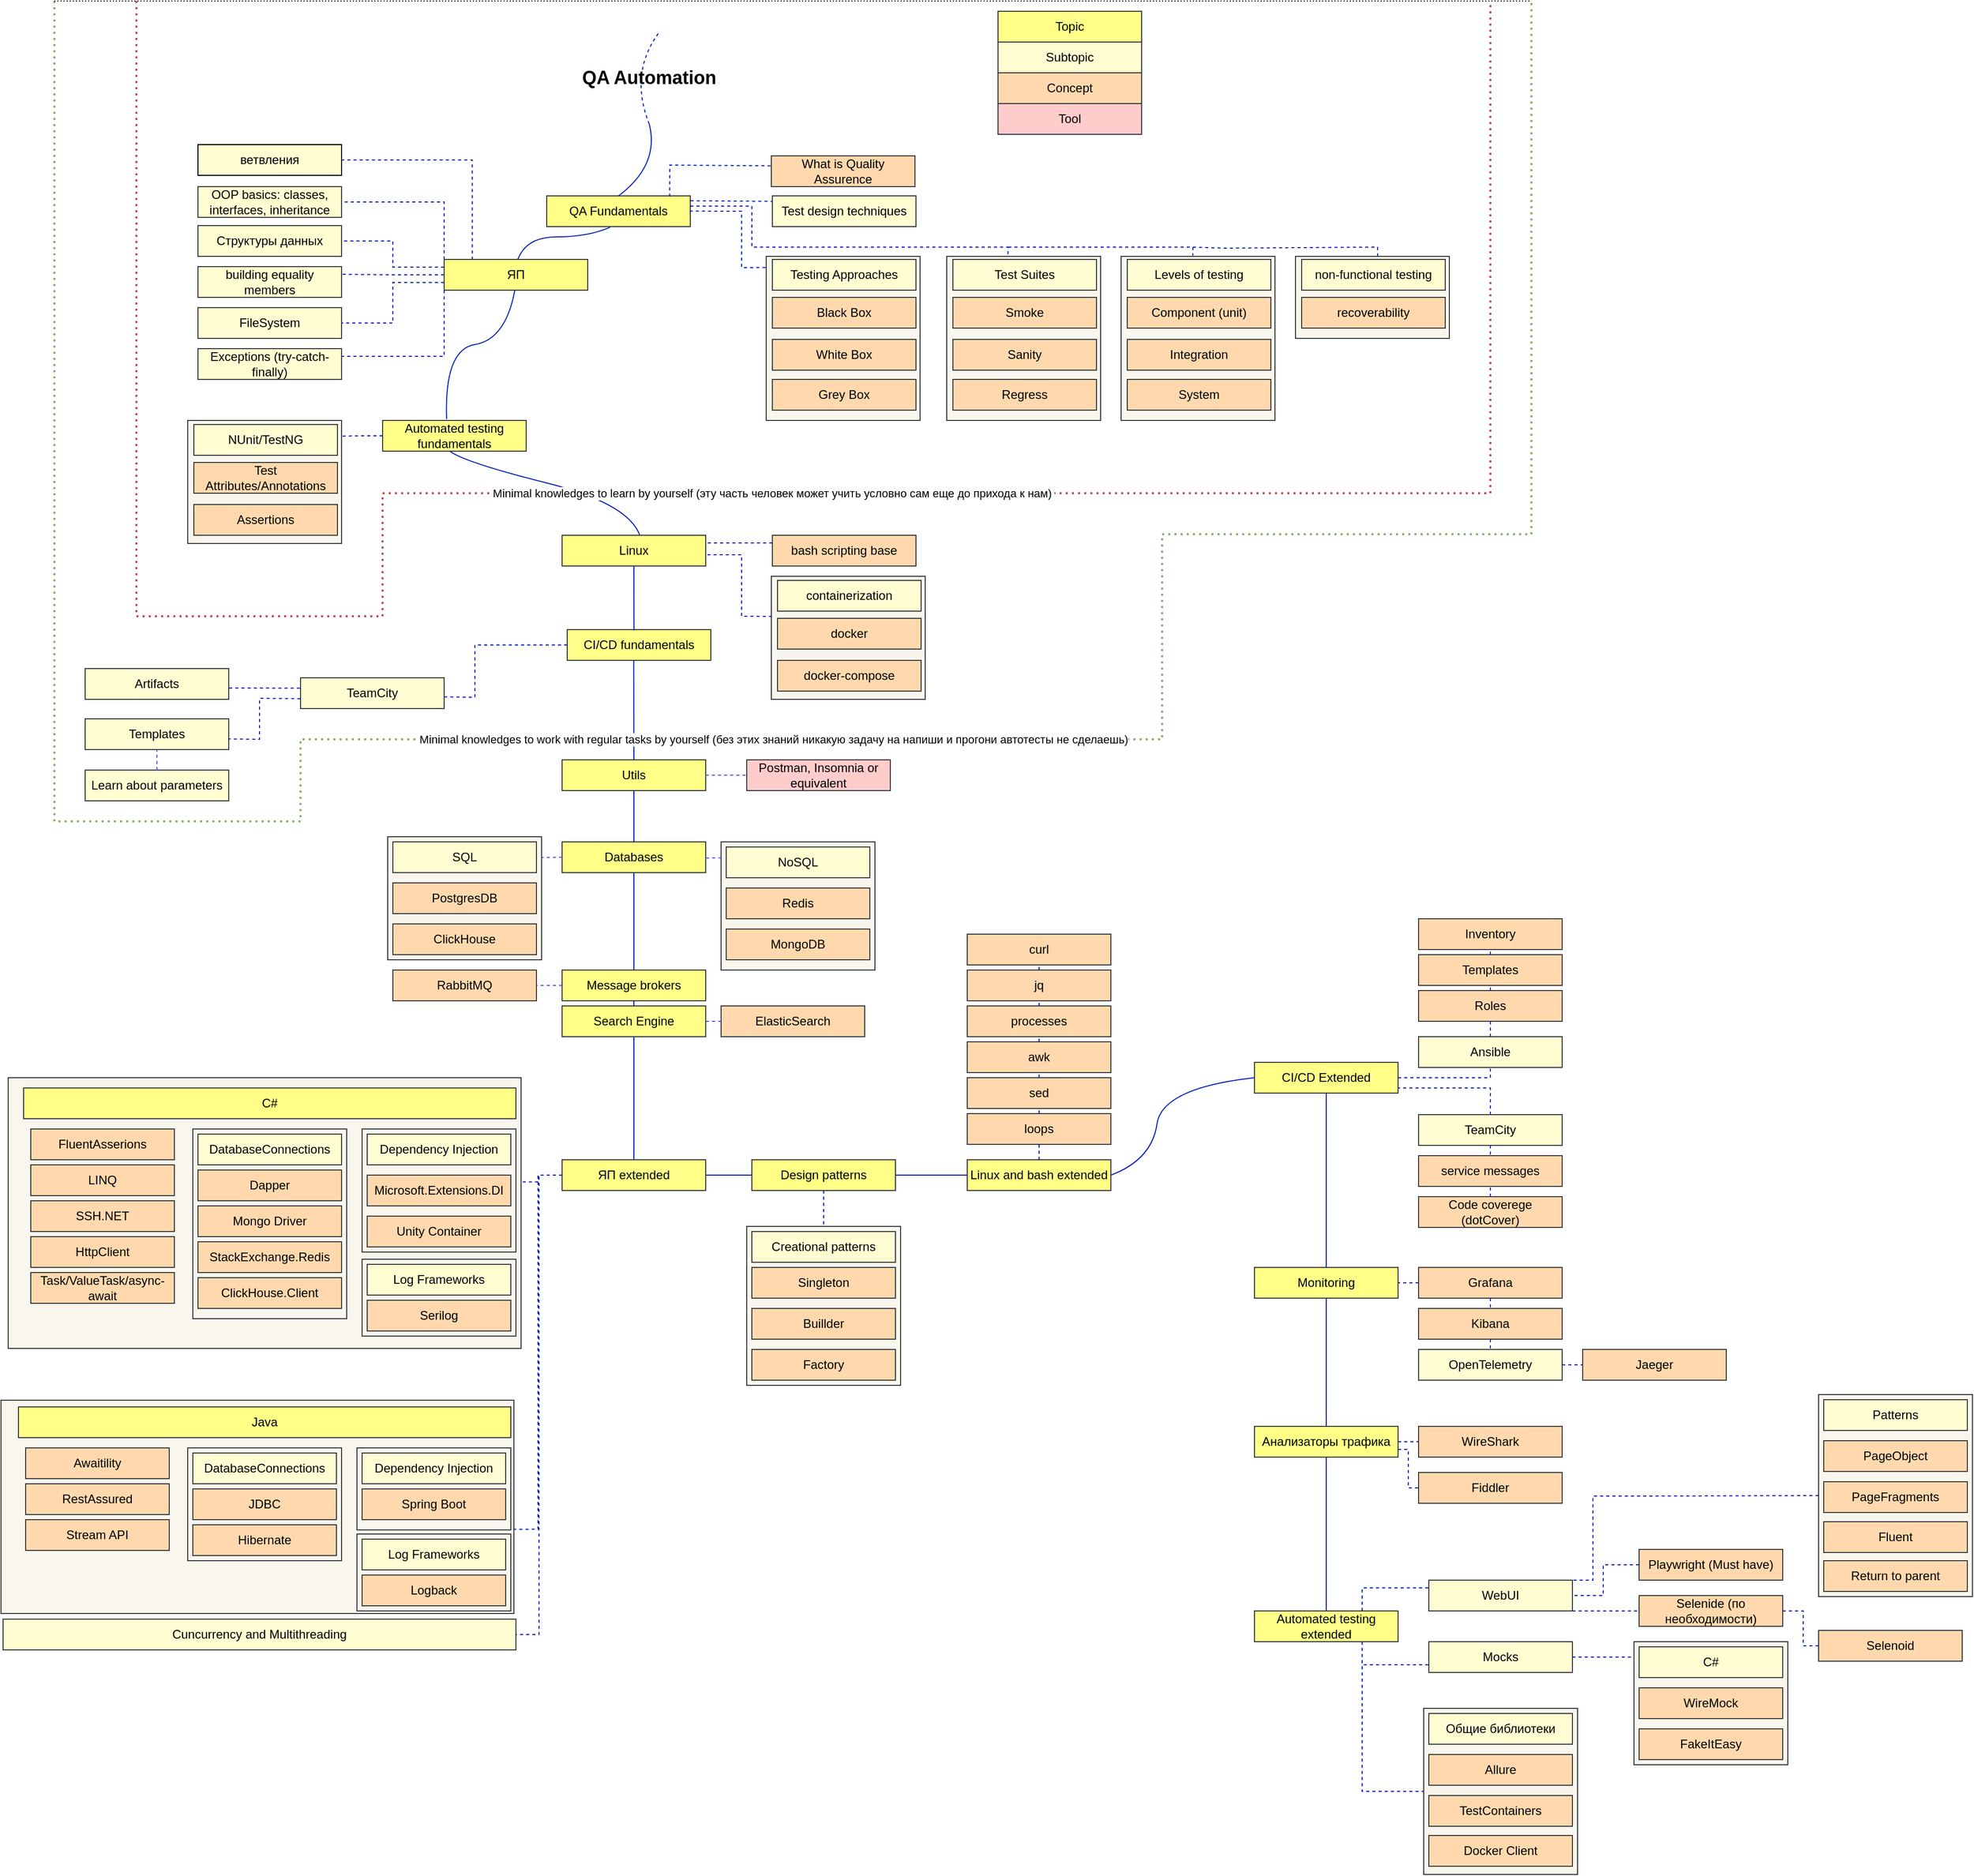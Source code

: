 <mxfile version="24.6.4" type="github">
  <diagram name="Страница — 1" id="038dbb3l91Fe1eXV_z9x">
    <mxGraphModel dx="2261" dy="1949" grid="1" gridSize="10" guides="1" tooltips="1" connect="1" arrows="1" fold="1" page="1" pageScale="1" pageWidth="827" pageHeight="1169" math="0" shadow="0">
      <root>
        <mxCell id="0" />
        <mxCell id="1" parent="0" />
        <mxCell id="SDsePdbdn5fAFQh9-pjR-7" value="" style="rounded=0;whiteSpace=wrap;html=1;fillColor=#f9f7ed;strokeColor=#36393d;" parent="1" vertex="1">
          <mxGeometry x="-325" y="1050" width="500" height="264" as="geometry" />
        </mxCell>
        <mxCell id="Lvdxp_FnBtrgvwPoA6BN-93" value="" style="rounded=0;whiteSpace=wrap;html=1;fillColor=#f9f7ed;strokeColor=#36393d;" parent="1" vertex="1">
          <mxGeometry x="395" y="1195" width="150" height="155" as="geometry" />
        </mxCell>
        <mxCell id="Lvdxp_FnBtrgvwPoA6BN-24" value="" style="rounded=0;whiteSpace=wrap;html=1;fillColor=#f9f7ed;strokeColor=#36393d;" parent="1" vertex="1">
          <mxGeometry x="370" y="820" width="150" height="125" as="geometry" />
        </mxCell>
        <mxCell id="Lvdxp_FnBtrgvwPoA6BN-23" value="" style="rounded=0;whiteSpace=wrap;html=1;fillColor=#f9f7ed;strokeColor=#36393d;" parent="1" vertex="1">
          <mxGeometry x="45" y="815" width="150" height="120" as="geometry" />
        </mxCell>
        <mxCell id="oYEo8EVfH7_cEpTYCVIL-4" value="" style="endArrow=none;html=1;curved=1;dashed=1;strokeColor=#001DBC;fillColor=#0050ef;" parent="1" edge="1">
          <mxGeometry width="50" height="50" relative="1" as="geometry">
            <mxPoint x="300" y="120" as="sourcePoint" />
            <mxPoint x="310" y="30" as="targetPoint" />
            <Array as="points">
              <mxPoint x="280" y="70" />
            </Array>
          </mxGeometry>
        </mxCell>
        <mxCell id="oYEo8EVfH7_cEpTYCVIL-1" value="Topic" style="rounded=0;whiteSpace=wrap;html=1;fillColor=#ffff88;strokeColor=#36393d;" parent="1" vertex="1">
          <mxGeometry x="640" y="10" width="140" height="30" as="geometry" />
        </mxCell>
        <mxCell id="oYEo8EVfH7_cEpTYCVIL-6" value="Subtopic" style="rounded=0;whiteSpace=wrap;html=1;fillColor=#FFFDD1;strokeColor=#36393d;" parent="1" vertex="1">
          <mxGeometry x="640" y="40" width="140" height="30" as="geometry" />
        </mxCell>
        <mxCell id="oYEo8EVfH7_cEpTYCVIL-7" value="Concept" style="rounded=0;whiteSpace=wrap;html=1;fillColor=#FFD9AD;strokeColor=#36393d;" parent="1" vertex="1">
          <mxGeometry x="640" y="70" width="140" height="30" as="geometry" />
        </mxCell>
        <mxCell id="oYEo8EVfH7_cEpTYCVIL-8" value="Tool" style="rounded=0;whiteSpace=wrap;html=1;fillColor=#ffcccc;strokeColor=#36393d;" parent="1" vertex="1">
          <mxGeometry x="640" y="100" width="140" height="30" as="geometry" />
        </mxCell>
        <mxCell id="oYEo8EVfH7_cEpTYCVIL-9" value="QA Fundamentals" style="rounded=0;whiteSpace=wrap;html=1;fillColor=#ffff88;strokeColor=#36393d;" parent="1" vertex="1">
          <mxGeometry x="200" y="190" width="140" height="30" as="geometry" />
        </mxCell>
        <mxCell id="oYEo8EVfH7_cEpTYCVIL-10" value="" style="endArrow=none;html=1;curved=1;exitX=0.5;exitY=0;exitDx=0;exitDy=0;strokeColor=#001DBC;fillColor=#0050ef;" parent="1" source="oYEo8EVfH7_cEpTYCVIL-9" edge="1">
          <mxGeometry width="50" height="50" relative="1" as="geometry">
            <mxPoint x="390" y="230" as="sourcePoint" />
            <mxPoint x="300" y="120" as="targetPoint" />
            <Array as="points">
              <mxPoint x="310" y="160" />
            </Array>
          </mxGeometry>
        </mxCell>
        <mxCell id="oYEo8EVfH7_cEpTYCVIL-11" value="&lt;b style=&quot;&quot;&gt;&lt;font style=&quot;font-size: 18px;&quot;&gt;QA Automation&lt;/font&gt;&lt;br&gt;&lt;/b&gt;" style="text;html=1;strokeColor=none;fillColor=none;align=center;verticalAlign=middle;whiteSpace=wrap;rounded=0;" parent="1" vertex="1">
          <mxGeometry x="230" y="50" width="140" height="50" as="geometry" />
        </mxCell>
        <mxCell id="oYEo8EVfH7_cEpTYCVIL-12" value="What is Quality Assurence" style="rounded=0;whiteSpace=wrap;html=1;fillColor=#FFD9AD;strokeColor=#36393d;" parent="1" vertex="1">
          <mxGeometry x="419" y="151" width="140" height="30" as="geometry" />
        </mxCell>
        <mxCell id="oYEo8EVfH7_cEpTYCVIL-20" value="" style="rounded=0;whiteSpace=wrap;html=1;fillColor=#f9f7ed;strokeColor=#36393d;" parent="1" vertex="1">
          <mxGeometry x="414" y="249" width="150" height="160" as="geometry" />
        </mxCell>
        <mxCell id="oYEo8EVfH7_cEpTYCVIL-13" value="Testing Approaches" style="rounded=0;whiteSpace=wrap;html=1;fillColor=#FFFDD1;strokeColor=#36393d;" parent="1" vertex="1">
          <mxGeometry x="420" y="252" width="140" height="30" as="geometry" />
        </mxCell>
        <mxCell id="oYEo8EVfH7_cEpTYCVIL-14" value="White Box" style="rounded=0;whiteSpace=wrap;html=1;fillColor=#FFD9AD;strokeColor=#36393d;" parent="1" vertex="1">
          <mxGeometry x="420" y="330" width="140" height="30" as="geometry" />
        </mxCell>
        <mxCell id="oYEo8EVfH7_cEpTYCVIL-15" value="Black Box" style="rounded=0;whiteSpace=wrap;html=1;fillColor=#FFD9AD;strokeColor=#36393d;" parent="1" vertex="1">
          <mxGeometry x="420" y="289" width="140" height="30" as="geometry" />
        </mxCell>
        <mxCell id="oYEo8EVfH7_cEpTYCVIL-16" value="Grey Box" style="rounded=0;whiteSpace=wrap;html=1;fillColor=#FFD9AD;strokeColor=#36393d;" parent="1" vertex="1">
          <mxGeometry x="420" y="369" width="140" height="30" as="geometry" />
        </mxCell>
        <mxCell id="oYEo8EVfH7_cEpTYCVIL-18" value="" style="endArrow=none;html=1;strokeColor=#001DBC;dashed=1;rounded=0;exitX=0.856;exitY=0.024;exitDx=0;exitDy=0;exitPerimeter=0;entryX=0;entryY=0.324;entryDx=0;entryDy=0;entryPerimeter=0;fillColor=#0050ef;" parent="1" source="oYEo8EVfH7_cEpTYCVIL-9" target="oYEo8EVfH7_cEpTYCVIL-12" edge="1">
          <mxGeometry width="50" height="50" relative="1" as="geometry">
            <mxPoint x="333.0" y="180.0" as="sourcePoint" />
            <mxPoint x="390" y="180" as="targetPoint" />
            <Array as="points">
              <mxPoint x="320" y="160" />
            </Array>
          </mxGeometry>
        </mxCell>
        <mxCell id="oYEo8EVfH7_cEpTYCVIL-21" value="Automated testing fundamentals" style="rounded=0;whiteSpace=wrap;html=1;fillColor=#ffff88;strokeColor=#36393d;" parent="1" vertex="1">
          <mxGeometry x="40" y="409" width="140" height="30" as="geometry" />
        </mxCell>
        <mxCell id="oYEo8EVfH7_cEpTYCVIL-22" value="" style="endArrow=none;html=1;curved=1;exitX=0.513;exitY=0.003;exitDx=0;exitDy=0;strokeColor=#001DBC;entryX=0.441;entryY=1.023;entryDx=0;entryDy=0;entryPerimeter=0;exitPerimeter=0;fillColor=#0050ef;" parent="1" source="oYEo8EVfH7_cEpTYCVIL-95" target="oYEo8EVfH7_cEpTYCVIL-9" edge="1">
          <mxGeometry width="50" height="50" relative="1" as="geometry">
            <mxPoint x="70" y="270" as="sourcePoint" />
            <mxPoint x="100" y="200" as="targetPoint" />
            <Array as="points">
              <mxPoint x="180" y="230" />
              <mxPoint x="240" y="230" />
            </Array>
          </mxGeometry>
        </mxCell>
        <mxCell id="oYEo8EVfH7_cEpTYCVIL-23" value="" style="rounded=0;whiteSpace=wrap;html=1;fillColor=#f9f7ed;strokeColor=#36393d;" parent="1" vertex="1">
          <mxGeometry x="-150" y="409" width="150" height="120" as="geometry" />
        </mxCell>
        <mxCell id="oYEo8EVfH7_cEpTYCVIL-24" value="NUnit/TestNG" style="rounded=0;whiteSpace=wrap;html=1;fillColor=#FFFDD1;strokeColor=#36393d;" parent="1" vertex="1">
          <mxGeometry x="-144" y="413" width="140" height="30" as="geometry" />
        </mxCell>
        <mxCell id="oYEo8EVfH7_cEpTYCVIL-25" value="Assertions" style="rounded=0;whiteSpace=wrap;html=1;fillColor=#FFD9AD;strokeColor=#36393d;" parent="1" vertex="1">
          <mxGeometry x="-144" y="491" width="140" height="30" as="geometry" />
        </mxCell>
        <mxCell id="oYEo8EVfH7_cEpTYCVIL-26" value="Test Attributes/Annotations" style="rounded=0;whiteSpace=wrap;html=1;fillColor=#FFD9AD;strokeColor=#36393d;" parent="1" vertex="1">
          <mxGeometry x="-144" y="450" width="140" height="30" as="geometry" />
        </mxCell>
        <mxCell id="oYEo8EVfH7_cEpTYCVIL-28" value="" style="endArrow=none;html=1;exitX=0;exitY=0.5;exitDx=0;exitDy=0;strokeColor=#001DBC;entryX=0.998;entryY=0.128;entryDx=0;entryDy=0;dashed=1;entryPerimeter=0;rounded=0;fillColor=#0050ef;" parent="1" source="oYEo8EVfH7_cEpTYCVIL-21" target="oYEo8EVfH7_cEpTYCVIL-23" edge="1">
          <mxGeometry width="50" height="50" relative="1" as="geometry">
            <mxPoint x="340" y="324" as="sourcePoint" />
            <mxPoint x="414" y="362" as="targetPoint" />
            <Array as="points">
              <mxPoint x="20" y="424" />
            </Array>
          </mxGeometry>
        </mxCell>
        <mxCell id="oYEo8EVfH7_cEpTYCVIL-34" value="" style="endArrow=none;html=1;curved=1;strokeColor=#001DBC;entryX=0.467;entryY=0.997;entryDx=0;entryDy=0;entryPerimeter=0;exitX=0.542;exitY=0.013;exitDx=0;exitDy=0;exitPerimeter=0;fillColor=#0050ef;" parent="1" source="oYEo8EVfH7_cEpTYCVIL-51" target="oYEo8EVfH7_cEpTYCVIL-21" edge="1">
          <mxGeometry width="50" height="50" relative="1" as="geometry">
            <mxPoint x="210" y="490" as="sourcePoint" />
            <mxPoint x="262" y="390" as="targetPoint" />
            <Array as="points">
              <mxPoint x="280" y="490" />
              <mxPoint x="120" y="450" />
            </Array>
          </mxGeometry>
        </mxCell>
        <mxCell id="oYEo8EVfH7_cEpTYCVIL-35" value="Utils" style="rounded=0;whiteSpace=wrap;html=1;fillColor=#ffff88;strokeColor=#36393d;" parent="1" vertex="1">
          <mxGeometry x="215" y="740" width="140" height="30" as="geometry" />
        </mxCell>
        <mxCell id="oYEo8EVfH7_cEpTYCVIL-36" value="Postman, Insomnia or equivalent" style="rounded=0;whiteSpace=wrap;html=1;fillColor=#ffcccc;strokeColor=#36393d;" parent="1" vertex="1">
          <mxGeometry x="395" y="740" width="140" height="30" as="geometry" />
        </mxCell>
        <mxCell id="oYEo8EVfH7_cEpTYCVIL-38" value="" style="endArrow=none;html=1;curved=1;exitX=1;exitY=0.5;exitDx=0;exitDy=0;strokeColor=#504dfe;dashed=1;entryX=0;entryY=0.5;entryDx=0;entryDy=0;" parent="1" source="oYEo8EVfH7_cEpTYCVIL-35" target="oYEo8EVfH7_cEpTYCVIL-36" edge="1">
          <mxGeometry width="50" height="50" relative="1" as="geometry">
            <mxPoint x="361" y="732" as="sourcePoint" />
            <mxPoint x="415" y="755" as="targetPoint" />
            <Array as="points" />
          </mxGeometry>
        </mxCell>
        <mxCell id="oYEo8EVfH7_cEpTYCVIL-40" value="CI/CD fundamentals" style="rounded=0;whiteSpace=wrap;html=1;fillColor=#ffff88;strokeColor=#36393d;" parent="1" vertex="1">
          <mxGeometry x="220" y="613" width="140" height="30" as="geometry" />
        </mxCell>
        <mxCell id="oYEo8EVfH7_cEpTYCVIL-41" value="TeamCity" style="rounded=0;whiteSpace=wrap;html=1;fillColor=#FFFDD1;strokeColor=#36393d;" parent="1" vertex="1">
          <mxGeometry x="-40" y="660" width="140" height="30" as="geometry" />
        </mxCell>
        <mxCell id="oYEo8EVfH7_cEpTYCVIL-42" value="Templates" style="rounded=0;whiteSpace=wrap;html=1;fillColor=#FFFDD1;strokeColor=#36393d;" parent="1" vertex="1">
          <mxGeometry x="-250" y="700" width="140" height="30" as="geometry" />
        </mxCell>
        <mxCell id="oYEo8EVfH7_cEpTYCVIL-43" value="Learn about parameters" style="rounded=0;whiteSpace=wrap;html=1;fillColor=#FFFDD1;strokeColor=#36393d;" parent="1" vertex="1">
          <mxGeometry x="-250" y="750" width="140" height="30" as="geometry" />
        </mxCell>
        <mxCell id="oYEo8EVfH7_cEpTYCVIL-44" value="" style="endArrow=none;html=1;strokeColor=#001DBC;dashed=1;entryX=1.002;entryY=0.62;entryDx=0;entryDy=0;entryPerimeter=0;rounded=0;fillColor=#0050ef;" parent="1" source="oYEo8EVfH7_cEpTYCVIL-40" target="oYEo8EVfH7_cEpTYCVIL-41" edge="1">
          <mxGeometry width="50" height="50" relative="1" as="geometry">
            <mxPoint x="220" y="630" as="sourcePoint" />
            <mxPoint x="599" y="725" as="targetPoint" />
            <Array as="points">
              <mxPoint x="130" y="628" />
              <mxPoint x="130" y="679" />
            </Array>
          </mxGeometry>
        </mxCell>
        <mxCell id="oYEo8EVfH7_cEpTYCVIL-46" value="" style="endArrow=none;html=1;strokeColor=#001DBC;dashed=1;entryX=1.002;entryY=0.655;entryDx=0;entryDy=0;exitX=-0.001;exitY=0.678;exitDx=0;exitDy=0;exitPerimeter=0;entryPerimeter=0;rounded=0;fillColor=#0050ef;" parent="1" source="oYEo8EVfH7_cEpTYCVIL-41" target="oYEo8EVfH7_cEpTYCVIL-42" edge="1">
          <mxGeometry width="50" height="50" relative="1" as="geometry">
            <mxPoint x="739" y="726" as="sourcePoint" />
            <mxPoint x="609" y="735" as="targetPoint" />
            <Array as="points">
              <mxPoint x="-80" y="680" />
              <mxPoint x="-80" y="720" />
            </Array>
          </mxGeometry>
        </mxCell>
        <mxCell id="oYEo8EVfH7_cEpTYCVIL-47" value="" style="endArrow=none;html=1;curved=1;strokeColor=#504dfe;dashed=1;entryX=0.5;entryY=1;entryDx=0;entryDy=0;exitX=0.5;exitY=0;exitDx=0;exitDy=0;" parent="1" source="oYEo8EVfH7_cEpTYCVIL-43" target="oYEo8EVfH7_cEpTYCVIL-42" edge="1">
          <mxGeometry width="50" height="50" relative="1" as="geometry">
            <mxPoint x="708" y="775" as="sourcePoint" />
            <mxPoint x="739" y="775" as="targetPoint" />
            <Array as="points" />
          </mxGeometry>
        </mxCell>
        <mxCell id="oYEo8EVfH7_cEpTYCVIL-51" value="Linux" style="rounded=0;whiteSpace=wrap;html=1;fillColor=#ffff88;strokeColor=#36393d;" parent="1" vertex="1">
          <mxGeometry x="215" y="521" width="140" height="30" as="geometry" />
        </mxCell>
        <mxCell id="oYEo8EVfH7_cEpTYCVIL-54" value="bash scripting base" style="rounded=0;whiteSpace=wrap;html=1;fillColor=#FFD9AD;strokeColor=#36393d;" parent="1" vertex="1">
          <mxGeometry x="420" y="521" width="140" height="30" as="geometry" />
        </mxCell>
        <mxCell id="oYEo8EVfH7_cEpTYCVIL-56" value="" style="rounded=0;whiteSpace=wrap;html=1;fillColor=#f9f7ed;strokeColor=#36393d;" parent="1" vertex="1">
          <mxGeometry x="419" y="561" width="150" height="120" as="geometry" />
        </mxCell>
        <mxCell id="oYEo8EVfH7_cEpTYCVIL-57" value="containerization" style="rounded=0;whiteSpace=wrap;html=1;fillColor=#FFFDD1;strokeColor=#36393d;" parent="1" vertex="1">
          <mxGeometry x="425" y="565" width="140" height="30" as="geometry" />
        </mxCell>
        <mxCell id="oYEo8EVfH7_cEpTYCVIL-58" value="docker-compose" style="rounded=0;whiteSpace=wrap;html=1;fillColor=#FFD9AD;strokeColor=#36393d;" parent="1" vertex="1">
          <mxGeometry x="425" y="643" width="140" height="30" as="geometry" />
        </mxCell>
        <mxCell id="oYEo8EVfH7_cEpTYCVIL-59" value="docker" style="rounded=0;whiteSpace=wrap;html=1;fillColor=#FFD9AD;strokeColor=#36393d;" parent="1" vertex="1">
          <mxGeometry x="425" y="602" width="140" height="30" as="geometry" />
        </mxCell>
        <mxCell id="oYEo8EVfH7_cEpTYCVIL-60" value="" style="endArrow=none;html=1;strokeColor=#001DBC;dashed=1;rounded=0;entryX=1.002;entryY=0.634;entryDx=0;entryDy=0;exitX=0.004;exitY=0.326;exitDx=0;exitDy=0;exitPerimeter=0;entryPerimeter=0;fillColor=#0050ef;" parent="1" source="oYEo8EVfH7_cEpTYCVIL-56" target="oYEo8EVfH7_cEpTYCVIL-51" edge="1">
          <mxGeometry width="50" height="50" relative="1" as="geometry">
            <mxPoint x="420" y="600" as="sourcePoint" />
            <mxPoint x="205" y="511" as="targetPoint" />
            <Array as="points">
              <mxPoint x="390" y="600" />
              <mxPoint x="390" y="540" />
            </Array>
          </mxGeometry>
        </mxCell>
        <mxCell id="oYEo8EVfH7_cEpTYCVIL-62" value="" style="endArrow=none;html=1;exitX=0.995;exitY=0.497;exitDx=0;exitDy=0;strokeColor=#001DBC;entryX=-0.001;entryY=0.068;entryDx=0;entryDy=0;dashed=1;entryPerimeter=0;rounded=0;exitPerimeter=0;fillColor=#0050ef;" parent="1" source="oYEo8EVfH7_cEpTYCVIL-9" target="oYEo8EVfH7_cEpTYCVIL-20" edge="1">
          <mxGeometry width="50" height="50" relative="1" as="geometry">
            <mxPoint x="340" y="205" as="sourcePoint" />
            <mxPoint x="414" y="243" as="targetPoint" />
            <Array as="points">
              <mxPoint x="390" y="205" />
              <mxPoint x="390" y="260" />
            </Array>
          </mxGeometry>
        </mxCell>
        <mxCell id="oYEo8EVfH7_cEpTYCVIL-65" value="" style="rounded=0;whiteSpace=wrap;html=1;fillColor=#f9f7ed;strokeColor=#36393d;" parent="1" vertex="1">
          <mxGeometry x="760" y="249" width="150" height="160" as="geometry" />
        </mxCell>
        <mxCell id="oYEo8EVfH7_cEpTYCVIL-66" value="Levels of testing" style="rounded=0;whiteSpace=wrap;html=1;fillColor=#FFFDD1;strokeColor=#36393d;" parent="1" vertex="1">
          <mxGeometry x="766" y="252" width="140" height="30" as="geometry" />
        </mxCell>
        <mxCell id="oYEo8EVfH7_cEpTYCVIL-67" value="Integration" style="rounded=0;whiteSpace=wrap;html=1;fillColor=#FFD9AD;strokeColor=#36393d;" parent="1" vertex="1">
          <mxGeometry x="766" y="330" width="140" height="30" as="geometry" />
        </mxCell>
        <mxCell id="oYEo8EVfH7_cEpTYCVIL-68" value="Component (unit)" style="rounded=0;whiteSpace=wrap;html=1;fillColor=#FFD9AD;strokeColor=#36393d;" parent="1" vertex="1">
          <mxGeometry x="766" y="289" width="140" height="30" as="geometry" />
        </mxCell>
        <mxCell id="oYEo8EVfH7_cEpTYCVIL-69" value="System" style="rounded=0;whiteSpace=wrap;html=1;fillColor=#FFD9AD;strokeColor=#36393d;" parent="1" vertex="1">
          <mxGeometry x="766" y="369" width="140" height="30" as="geometry" />
        </mxCell>
        <mxCell id="oYEo8EVfH7_cEpTYCVIL-73" value="" style="rounded=0;whiteSpace=wrap;html=1;fillColor=#f9f7ed;strokeColor=#36393d;" parent="1" vertex="1">
          <mxGeometry x="590" y="249" width="150" height="160" as="geometry" />
        </mxCell>
        <mxCell id="oYEo8EVfH7_cEpTYCVIL-74" value="Test Suites" style="rounded=0;whiteSpace=wrap;html=1;fillColor=#FFFDD1;strokeColor=#36393d;" parent="1" vertex="1">
          <mxGeometry x="596" y="252" width="140" height="30" as="geometry" />
        </mxCell>
        <mxCell id="oYEo8EVfH7_cEpTYCVIL-75" value="Sanity" style="rounded=0;whiteSpace=wrap;html=1;fillColor=#FFD9AD;strokeColor=#36393d;" parent="1" vertex="1">
          <mxGeometry x="596" y="330" width="140" height="30" as="geometry" />
        </mxCell>
        <mxCell id="oYEo8EVfH7_cEpTYCVIL-76" value="Smoke" style="rounded=0;whiteSpace=wrap;html=1;fillColor=#FFD9AD;strokeColor=#36393d;" parent="1" vertex="1">
          <mxGeometry x="596" y="289" width="140" height="30" as="geometry" />
        </mxCell>
        <mxCell id="oYEo8EVfH7_cEpTYCVIL-77" value="Regress" style="rounded=0;whiteSpace=wrap;html=1;fillColor=#FFD9AD;strokeColor=#36393d;" parent="1" vertex="1">
          <mxGeometry x="596" y="369" width="140" height="30" as="geometry" />
        </mxCell>
        <mxCell id="oYEo8EVfH7_cEpTYCVIL-78" value="Test design techniques" style="rounded=0;whiteSpace=wrap;html=1;fillColor=#FFFDD1;strokeColor=#36393d;" parent="1" vertex="1">
          <mxGeometry x="420" y="190" width="140" height="30" as="geometry" />
        </mxCell>
        <mxCell id="oYEo8EVfH7_cEpTYCVIL-79" value="" style="endArrow=none;html=1;strokeColor=#001DBC;dashed=1;rounded=0;exitX=1.002;exitY=0.159;exitDx=0;exitDy=0;exitPerimeter=0;entryX=-0.002;entryY=0.178;entryDx=0;entryDy=0;entryPerimeter=0;fillColor=#0050ef;" parent="1" source="oYEo8EVfH7_cEpTYCVIL-9" target="oYEo8EVfH7_cEpTYCVIL-78" edge="1">
          <mxGeometry width="50" height="50" relative="1" as="geometry">
            <mxPoint x="328" y="199" as="sourcePoint" />
            <mxPoint x="430" y="161" as="targetPoint" />
            <Array as="points">
              <mxPoint x="370" y="195" />
            </Array>
          </mxGeometry>
        </mxCell>
        <mxCell id="oYEo8EVfH7_cEpTYCVIL-80" value="" style="rounded=0;whiteSpace=wrap;html=1;fillColor=#f9f7ed;strokeColor=#36393d;" parent="1" vertex="1">
          <mxGeometry x="930" y="249" width="150" height="80" as="geometry" />
        </mxCell>
        <mxCell id="oYEo8EVfH7_cEpTYCVIL-81" value="non-functional testing" style="rounded=0;whiteSpace=wrap;html=1;fillColor=#FFFDD1;strokeColor=#36393d;" parent="1" vertex="1">
          <mxGeometry x="936" y="252" width="140" height="30" as="geometry" />
        </mxCell>
        <mxCell id="oYEo8EVfH7_cEpTYCVIL-83" value="recoverability" style="rounded=0;whiteSpace=wrap;html=1;fillColor=#FFD9AD;strokeColor=#36393d;" parent="1" vertex="1">
          <mxGeometry x="936" y="289" width="140" height="30" as="geometry" />
        </mxCell>
        <mxCell id="oYEo8EVfH7_cEpTYCVIL-88" value="" style="endArrow=none;html=1;exitX=0.995;exitY=0.497;exitDx=0;exitDy=0;strokeColor=#001DBC;dashed=1;rounded=0;exitPerimeter=0;entryX=0.397;entryY=-0.004;entryDx=0;entryDy=0;entryPerimeter=0;fillColor=#0050ef;" parent="1" target="oYEo8EVfH7_cEpTYCVIL-73" edge="1">
          <mxGeometry width="50" height="50" relative="1" as="geometry">
            <mxPoint x="340" y="200" as="sourcePoint" />
            <mxPoint x="650" y="220" as="targetPoint" />
            <Array as="points">
              <mxPoint x="400" y="200" />
              <mxPoint x="400" y="240" />
              <mxPoint x="650" y="240" />
            </Array>
          </mxGeometry>
        </mxCell>
        <mxCell id="oYEo8EVfH7_cEpTYCVIL-92" value="" style="endArrow=none;html=1;strokeColor=#001DBC;dashed=1;rounded=0;entryX=0.466;entryY=-0.005;entryDx=0;entryDy=0;entryPerimeter=0;fillColor=#0050ef;" parent="1" target="oYEo8EVfH7_cEpTYCVIL-65" edge="1">
          <mxGeometry width="50" height="50" relative="1" as="geometry">
            <mxPoint x="650" y="240" as="sourcePoint" />
            <mxPoint x="830" y="240" as="targetPoint" />
            <Array as="points">
              <mxPoint x="680" y="240" />
              <mxPoint x="830" y="240" />
            </Array>
          </mxGeometry>
        </mxCell>
        <mxCell id="oYEo8EVfH7_cEpTYCVIL-93" value="" style="endArrow=none;html=1;strokeColor=#001DBC;dashed=1;rounded=0;entryX=0.534;entryY=-0.004;entryDx=0;entryDy=0;entryPerimeter=0;fillColor=#0050ef;" parent="1" target="oYEo8EVfH7_cEpTYCVIL-80" edge="1">
          <mxGeometry width="50" height="50" relative="1" as="geometry">
            <mxPoint x="830" y="240" as="sourcePoint" />
            <mxPoint x="1010" y="249" as="targetPoint" />
            <Array as="points">
              <mxPoint x="860" y="241" />
              <mxPoint x="1010" y="240" />
            </Array>
          </mxGeometry>
        </mxCell>
        <mxCell id="orM7qAFtDKl0y4SdqDhj-3" style="edgeStyle=orthogonalEdgeStyle;rounded=0;orthogonalLoop=1;jettySize=auto;html=1;entryX=1;entryY=0.25;entryDx=0;entryDy=0;endArrow=none;endFill=0;dashed=1;fillColor=#0050ef;strokeColor=#001DBC;" parent="1" source="oYEo8EVfH7_cEpTYCVIL-95" target="oYEo8EVfH7_cEpTYCVIL-99" edge="1">
          <mxGeometry relative="1" as="geometry" />
        </mxCell>
        <mxCell id="orM7qAFtDKl0y4SdqDhj-4" style="edgeStyle=orthogonalEdgeStyle;rounded=0;orthogonalLoop=1;jettySize=auto;html=1;exitX=0;exitY=1;exitDx=0;exitDy=0;entryX=1;entryY=0.25;entryDx=0;entryDy=0;endArrow=none;endFill=0;dashed=1;fillColor=#0050ef;strokeColor=#001DBC;" parent="1" source="oYEo8EVfH7_cEpTYCVIL-95" target="orM7qAFtDKl0y4SdqDhj-2" edge="1">
          <mxGeometry relative="1" as="geometry" />
        </mxCell>
        <mxCell id="orM7qAFtDKl0y4SdqDhj-5" style="edgeStyle=orthogonalEdgeStyle;rounded=0;orthogonalLoop=1;jettySize=auto;html=1;exitX=0;exitY=0;exitDx=0;exitDy=0;entryX=1;entryY=0.5;entryDx=0;entryDy=0;endArrow=none;endFill=0;dashed=1;fillColor=#0050ef;strokeColor=#001DBC;" parent="1" source="oYEo8EVfH7_cEpTYCVIL-95" target="oYEo8EVfH7_cEpTYCVIL-98" edge="1">
          <mxGeometry relative="1" as="geometry" />
        </mxCell>
        <mxCell id="orM7qAFtDKl0y4SdqDhj-6" style="edgeStyle=orthogonalEdgeStyle;rounded=0;orthogonalLoop=1;jettySize=auto;html=1;exitX=0;exitY=0.25;exitDx=0;exitDy=0;entryX=1;entryY=0.5;entryDx=0;entryDy=0;endArrow=none;endFill=0;dashed=1;fillColor=#0050ef;strokeColor=#001DBC;" parent="1" source="oYEo8EVfH7_cEpTYCVIL-95" target="oYEo8EVfH7_cEpTYCVIL-97" edge="1">
          <mxGeometry relative="1" as="geometry" />
        </mxCell>
        <mxCell id="orM7qAFtDKl0y4SdqDhj-7" style="edgeStyle=orthogonalEdgeStyle;rounded=0;orthogonalLoop=1;jettySize=auto;html=1;exitX=0;exitY=0.75;exitDx=0;exitDy=0;entryX=1;entryY=0.5;entryDx=0;entryDy=0;endArrow=none;endFill=0;dashed=1;fillColor=#0050ef;strokeColor=#001DBC;" parent="1" source="oYEo8EVfH7_cEpTYCVIL-95" target="oYEo8EVfH7_cEpTYCVIL-110" edge="1">
          <mxGeometry relative="1" as="geometry" />
        </mxCell>
        <mxCell id="SDsePdbdn5fAFQh9-pjR-2" value="" style="edgeStyle=orthogonalEdgeStyle;rounded=0;orthogonalLoop=1;jettySize=auto;html=1;endArrow=none;endFill=0;dashed=1;fillColor=#0050ef;strokeColor=#001DBC;exitX=0.196;exitY=0.007;exitDx=0;exitDy=0;exitPerimeter=0;entryX=1;entryY=0.5;entryDx=0;entryDy=0;" parent="1" source="oYEo8EVfH7_cEpTYCVIL-95" target="SDsePdbdn5fAFQh9-pjR-1" edge="1">
          <mxGeometry relative="1" as="geometry">
            <Array as="points">
              <mxPoint x="127" y="155" />
            </Array>
          </mxGeometry>
        </mxCell>
        <mxCell id="oYEo8EVfH7_cEpTYCVIL-95" value="ЯП" style="rounded=0;whiteSpace=wrap;html=1;fillColor=#ffff88;strokeColor=#36393d;" parent="1" vertex="1">
          <mxGeometry x="100" y="252" width="140" height="30" as="geometry" />
        </mxCell>
        <mxCell id="oYEo8EVfH7_cEpTYCVIL-97" value="Структуры данных" style="rounded=0;whiteSpace=wrap;html=1;fillColor=#FFFDD1;strokeColor=#36393d;" parent="1" vertex="1">
          <mxGeometry x="-140" y="219" width="140" height="30" as="geometry" />
        </mxCell>
        <mxCell id="oYEo8EVfH7_cEpTYCVIL-98" value="OOP basics: сlasses, interfaces,&amp;nbsp;inheritance" style="rounded=0;whiteSpace=wrap;html=1;fillColor=#FFFDD1;strokeColor=#36393d;" parent="1" vertex="1">
          <mxGeometry x="-140" y="181" width="140" height="30" as="geometry" />
        </mxCell>
        <mxCell id="oYEo8EVfH7_cEpTYCVIL-99" value="building equality members" style="rounded=0;whiteSpace=wrap;html=1;fillColor=#FFFDD1;strokeColor=#36393d;" parent="1" vertex="1">
          <mxGeometry x="-140" y="259" width="140" height="30" as="geometry" />
        </mxCell>
        <mxCell id="oYEo8EVfH7_cEpTYCVIL-100" value="" style="endArrow=none;html=1;curved=1;exitX=0.446;exitY=-0.044;exitDx=0;exitDy=0;strokeColor=#001DBC;exitPerimeter=0;entryX=0.492;entryY=1.006;entryDx=0;entryDy=0;entryPerimeter=0;fillColor=#0050ef;" parent="1" source="oYEo8EVfH7_cEpTYCVIL-21" target="oYEo8EVfH7_cEpTYCVIL-95" edge="1">
          <mxGeometry width="50" height="50" relative="1" as="geometry">
            <mxPoint x="64" y="348" as="sourcePoint" />
            <mxPoint x="180" y="290" as="targetPoint" />
            <Array as="points">
              <mxPoint x="100" y="340" />
              <mxPoint x="160" y="330" />
            </Array>
          </mxGeometry>
        </mxCell>
        <mxCell id="oYEo8EVfH7_cEpTYCVIL-110" value="FileSystem" style="rounded=0;whiteSpace=wrap;html=1;fillColor=#FFFDD1;strokeColor=#36393d;" parent="1" vertex="1">
          <mxGeometry x="-140" y="299" width="140" height="30" as="geometry" />
        </mxCell>
        <mxCell id="oYEo8EVfH7_cEpTYCVIL-115" value="Artifacts" style="rounded=0;whiteSpace=wrap;html=1;fillColor=#FFFDD1;strokeColor=#36393d;" parent="1" vertex="1">
          <mxGeometry x="-250" y="651" width="140" height="30" as="geometry" />
        </mxCell>
        <mxCell id="oYEo8EVfH7_cEpTYCVIL-116" value="" style="endArrow=none;html=1;curved=1;strokeColor=#001DBC;dashed=1;entryX=-0.002;entryY=0.338;entryDx=0;entryDy=0;exitX=1.003;exitY=0.632;exitDx=0;exitDy=0;entryPerimeter=0;exitPerimeter=0;fillColor=#0050ef;" parent="1" source="oYEo8EVfH7_cEpTYCVIL-115" target="oYEo8EVfH7_cEpTYCVIL-41" edge="1">
          <mxGeometry width="50" height="50" relative="1" as="geometry">
            <mxPoint x="-174" y="760" as="sourcePoint" />
            <mxPoint x="-174" y="740" as="targetPoint" />
            <Array as="points" />
          </mxGeometry>
        </mxCell>
        <mxCell id="oYEo8EVfH7_cEpTYCVIL-118" value="" style="endArrow=none;html=1;curved=1;strokeColor=#001DBC;entryX=0.5;entryY=1;entryDx=0;entryDy=0;exitX=0.465;exitY=0.023;exitDx=0;exitDy=0;exitPerimeter=0;fillColor=#0050ef;" parent="1" source="oYEo8EVfH7_cEpTYCVIL-40" target="oYEo8EVfH7_cEpTYCVIL-51" edge="1">
          <mxGeometry width="50" height="50" relative="1" as="geometry">
            <mxPoint x="290" y="610" as="sourcePoint" />
            <mxPoint x="115" y="449" as="targetPoint" />
            <Array as="points" />
          </mxGeometry>
        </mxCell>
        <mxCell id="oYEo8EVfH7_cEpTYCVIL-119" value="" style="endArrow=none;html=1;curved=1;strokeColor=#001DBC;entryX=0.5;entryY=1;entryDx=0;entryDy=0;exitX=0.5;exitY=0;exitDx=0;exitDy=0;fillColor=#0050ef;" parent="1" source="oYEo8EVfH7_cEpTYCVIL-35" edge="1">
          <mxGeometry width="50" height="50" relative="1" as="geometry">
            <mxPoint x="284.83" y="706" as="sourcePoint" />
            <mxPoint x="284.83" y="643" as="targetPoint" />
            <Array as="points" />
          </mxGeometry>
        </mxCell>
        <mxCell id="oYEo8EVfH7_cEpTYCVIL-117" value="Minimal knowledges to work with regular tasks by yourself (без этих знаний никакую задачу на напиши и прогони автотесты не сделаешь)" style="endArrow=none;dashed=1;html=1;strokeWidth=2;rounded=0;strokeColor=#82b366;fillColor=#d5e8d4;dashPattern=1 2;" parent="1" edge="1">
          <mxGeometry x="0.04" width="50" height="50" relative="1" as="geometry">
            <mxPoint x="-280" as="sourcePoint" />
            <mxPoint x="1160" as="targetPoint" />
            <Array as="points">
              <mxPoint x="-280" y="800" />
              <mxPoint x="-40" y="800" />
              <mxPoint x="-40" y="720" />
              <mxPoint x="640" y="720" />
              <mxPoint x="800" y="720" />
              <mxPoint x="800" y="520" />
              <mxPoint x="1160" y="520" />
            </Array>
            <mxPoint as="offset" />
          </mxGeometry>
        </mxCell>
        <mxCell id="oYEo8EVfH7_cEpTYCVIL-114" value="Minimal knowledges to learn by yourself (эту часть человек может учить условно сам еще до прихода к нам)&amp;nbsp;" style="endArrow=none;dashed=1;html=1;strokeWidth=2;rounded=0;strokeColor=#b85450;fillColor=#f8cecc;dashPattern=1 2;" parent="1" edge="1">
          <mxGeometry x="0.064" width="50" height="50" relative="1" as="geometry">
            <mxPoint x="-200" as="sourcePoint" />
            <mxPoint x="1120" as="targetPoint" />
            <Array as="points">
              <mxPoint x="-200" y="600" />
              <mxPoint x="40" y="600" />
              <mxPoint x="40" y="480" />
              <mxPoint x="1120" y="480" />
            </Array>
            <mxPoint as="offset" />
          </mxGeometry>
        </mxCell>
        <mxCell id="oYEo8EVfH7_cEpTYCVIL-120" value="" style="endArrow=none;html=1;curved=1;exitX=0;exitY=0.25;exitDx=0;exitDy=0;strokeColor=#001DBC;dashed=1;entryX=1;entryY=0.25;entryDx=0;entryDy=0;fillColor=#0050ef;" parent="1" source="oYEo8EVfH7_cEpTYCVIL-54" target="oYEo8EVfH7_cEpTYCVIL-51" edge="1">
          <mxGeometry width="50" height="50" relative="1" as="geometry">
            <mxPoint x="174" y="535.71" as="sourcePoint" />
            <mxPoint x="350" y="540" as="targetPoint" />
            <Array as="points" />
          </mxGeometry>
        </mxCell>
        <mxCell id="oYEo8EVfH7_cEpTYCVIL-121" value="" style="endArrow=none;html=1;rounded=0;dashed=1;dashPattern=1 2;" parent="1" edge="1">
          <mxGeometry width="50" height="50" relative="1" as="geometry">
            <mxPoint x="-280" as="sourcePoint" />
            <mxPoint x="1160" as="targetPoint" />
          </mxGeometry>
        </mxCell>
        <mxCell id="Lvdxp_FnBtrgvwPoA6BN-1" value="Databases" style="rounded=0;whiteSpace=wrap;html=1;fillColor=#ffff88;strokeColor=#36393d;" parent="1" vertex="1">
          <mxGeometry x="215" y="820" width="140" height="30" as="geometry" />
        </mxCell>
        <mxCell id="Lvdxp_FnBtrgvwPoA6BN-2" value="SQL" style="rounded=0;whiteSpace=wrap;html=1;fillColor=#FFFDD1;strokeColor=#36393d;" parent="1" vertex="1">
          <mxGeometry x="50" y="820" width="140" height="30" as="geometry" />
        </mxCell>
        <mxCell id="Lvdxp_FnBtrgvwPoA6BN-3" value="NoSQL" style="rounded=0;whiteSpace=wrap;html=1;fillColor=#FFFDD1;strokeColor=#36393d;" parent="1" vertex="1">
          <mxGeometry x="375" y="825" width="140" height="30" as="geometry" />
        </mxCell>
        <mxCell id="Lvdxp_FnBtrgvwPoA6BN-9" value="PostgresDB" style="rounded=0;whiteSpace=wrap;html=1;fillColor=#FFD9AD;strokeColor=#36393d;" parent="1" vertex="1">
          <mxGeometry x="50" y="860" width="140" height="30" as="geometry" />
        </mxCell>
        <mxCell id="Lvdxp_FnBtrgvwPoA6BN-10" value="ClickHouse" style="rounded=0;whiteSpace=wrap;html=1;fillColor=#FFD9AD;strokeColor=#36393d;" parent="1" vertex="1">
          <mxGeometry x="50" y="900" width="140" height="30" as="geometry" />
        </mxCell>
        <mxCell id="Lvdxp_FnBtrgvwPoA6BN-11" value="Redis" style="rounded=0;whiteSpace=wrap;html=1;fillColor=#FFD9AD;strokeColor=#36393d;" parent="1" vertex="1">
          <mxGeometry x="375" y="865" width="140" height="30" as="geometry" />
        </mxCell>
        <mxCell id="Lvdxp_FnBtrgvwPoA6BN-12" value="MongoDB" style="rounded=0;whiteSpace=wrap;html=1;fillColor=#FFD9AD;strokeColor=#36393d;" parent="1" vertex="1">
          <mxGeometry x="375" y="905" width="140" height="30" as="geometry" />
        </mxCell>
        <mxCell id="Lvdxp_FnBtrgvwPoA6BN-13" value="" style="endArrow=none;html=1;curved=1;strokeColor=#001DBC;entryX=0.5;entryY=1;entryDx=0;entryDy=0;exitX=0.5;exitY=0;exitDx=0;exitDy=0;fillColor=#0050ef;" parent="1" source="Lvdxp_FnBtrgvwPoA6BN-1" target="oYEo8EVfH7_cEpTYCVIL-35" edge="1">
          <mxGeometry width="50" height="50" relative="1" as="geometry">
            <mxPoint x="280" y="866.5" as="sourcePoint" />
            <mxPoint x="280" y="803.5" as="targetPoint" />
            <Array as="points" />
          </mxGeometry>
        </mxCell>
        <mxCell id="Lvdxp_FnBtrgvwPoA6BN-14" value="" style="endArrow=none;html=1;curved=1;strokeColor=#504dfe;exitX=0;exitY=0.5;exitDx=0;exitDy=0;entryX=1;entryY=0.169;entryDx=0;entryDy=0;entryPerimeter=0;dashed=1;" parent="1" source="Lvdxp_FnBtrgvwPoA6BN-1" target="Lvdxp_FnBtrgvwPoA6BN-23" edge="1">
          <mxGeometry width="50" height="50" relative="1" as="geometry">
            <mxPoint x="295" y="830" as="sourcePoint" />
            <mxPoint x="200" y="830" as="targetPoint" />
            <Array as="points" />
          </mxGeometry>
        </mxCell>
        <mxCell id="Lvdxp_FnBtrgvwPoA6BN-15" value="" style="endArrow=none;html=1;curved=1;strokeColor=#504dfe;entryX=1;entryY=0.524;entryDx=0;entryDy=0;exitX=0.001;exitY=0.125;exitDx=0;exitDy=0;exitPerimeter=0;dashed=1;entryPerimeter=0;" parent="1" source="Lvdxp_FnBtrgvwPoA6BN-24" target="Lvdxp_FnBtrgvwPoA6BN-1" edge="1">
          <mxGeometry width="50" height="50" relative="1" as="geometry">
            <mxPoint x="370" y="835" as="sourcePoint" />
            <mxPoint x="355" y="834.76" as="targetPoint" />
            <Array as="points" />
          </mxGeometry>
        </mxCell>
        <mxCell id="Lvdxp_FnBtrgvwPoA6BN-21" value="ElasticSearch" style="rounded=0;whiteSpace=wrap;html=1;fillColor=#FFD9AD;strokeColor=#36393d;" parent="1" vertex="1">
          <mxGeometry x="370" y="980" width="140" height="30" as="geometry" />
        </mxCell>
        <mxCell id="U4NVRHBIFRjrGxgYB6yX-48" style="edgeStyle=orthogonalEdgeStyle;rounded=0;orthogonalLoop=1;jettySize=auto;html=1;exitX=1;exitY=0.5;exitDx=0;exitDy=0;entryX=0;entryY=0.5;entryDx=0;entryDy=0;fillColor=#0050ef;strokeColor=#001DBC;endArrow=none;endFill=0;" parent="1" source="Lvdxp_FnBtrgvwPoA6BN-28" target="Lvdxp_FnBtrgvwPoA6BN-88" edge="1">
          <mxGeometry relative="1" as="geometry" />
        </mxCell>
        <mxCell id="SDsePdbdn5fAFQh9-pjR-40" style="edgeStyle=orthogonalEdgeStyle;rounded=0;orthogonalLoop=1;jettySize=auto;html=1;entryX=1;entryY=0.5;entryDx=0;entryDy=0;endArrow=none;endFill=0;dashed=1;fillColor=#0050ef;strokeColor=#001DBC;" parent="1" source="Lvdxp_FnBtrgvwPoA6BN-28" target="SDsePdbdn5fAFQh9-pjR-36" edge="1">
          <mxGeometry relative="1" as="geometry" />
        </mxCell>
        <mxCell id="Lvdxp_FnBtrgvwPoA6BN-28" value="ЯП extended" style="rounded=0;whiteSpace=wrap;html=1;fillColor=#ffff88;strokeColor=#36393d;" parent="1" vertex="1">
          <mxGeometry x="215" y="1130" width="140" height="30" as="geometry" />
        </mxCell>
        <mxCell id="Lvdxp_FnBtrgvwPoA6BN-29" value="" style="endArrow=none;html=1;curved=1;strokeColor=#001DBC;entryX=0.5;entryY=1;entryDx=0;entryDy=0;exitX=0.5;exitY=0;exitDx=0;exitDy=0;fillColor=#0050ef;" parent="1" source="Lvdxp_FnBtrgvwPoA6BN-104" target="Lvdxp_FnBtrgvwPoA6BN-1" edge="1">
          <mxGeometry width="50" height="50" relative="1" as="geometry">
            <mxPoint x="285" y="920" as="sourcePoint" />
            <mxPoint x="284.37" y="873" as="targetPoint" />
            <Array as="points" />
          </mxGeometry>
        </mxCell>
        <mxCell id="Lvdxp_FnBtrgvwPoA6BN-47" value="Linux and bash extended" style="rounded=0;whiteSpace=wrap;html=1;fillColor=#ffff88;strokeColor=#36393d;" parent="1" vertex="1">
          <mxGeometry x="610" y="1130" width="140" height="30" as="geometry" />
        </mxCell>
        <mxCell id="Lvdxp_FnBtrgvwPoA6BN-48" value="awk" style="rounded=0;whiteSpace=wrap;html=1;fillColor=#FFD9AD;strokeColor=#36393d;" parent="1" vertex="1">
          <mxGeometry x="610" y="1015" width="140" height="30" as="geometry" />
        </mxCell>
        <mxCell id="Lvdxp_FnBtrgvwPoA6BN-49" value="sed" style="rounded=0;whiteSpace=wrap;html=1;fillColor=#FFD9AD;strokeColor=#36393d;" parent="1" vertex="1">
          <mxGeometry x="610" y="1050" width="140" height="30" as="geometry" />
        </mxCell>
        <mxCell id="Lvdxp_FnBtrgvwPoA6BN-50" value="loops" style="rounded=0;whiteSpace=wrap;html=1;fillColor=#FFD9AD;strokeColor=#36393d;" parent="1" vertex="1">
          <mxGeometry x="610" y="1085" width="140" height="30" as="geometry" />
        </mxCell>
        <mxCell id="Lvdxp_FnBtrgvwPoA6BN-58" value="" style="endArrow=none;html=1;curved=1;strokeColor=#001DBC;exitX=0.5;exitY=0;exitDx=0;exitDy=0;entryX=0.5;entryY=1;entryDx=0;entryDy=0;dashed=1;fillColor=#0050ef;" parent="1" source="Lvdxp_FnBtrgvwPoA6BN-47" target="Lvdxp_FnBtrgvwPoA6BN-50" edge="1">
          <mxGeometry width="50" height="50" relative="1" as="geometry">
            <mxPoint x="400" y="1302.88" as="sourcePoint" />
            <mxPoint x="385" y="1302.88" as="targetPoint" />
            <Array as="points" />
          </mxGeometry>
        </mxCell>
        <mxCell id="Lvdxp_FnBtrgvwPoA6BN-59" value="" style="endArrow=none;html=1;curved=1;strokeColor=#001DBC;exitX=0.5;exitY=0;exitDx=0;exitDy=0;entryX=0.5;entryY=1;entryDx=0;entryDy=0;dashed=1;fillColor=#0050ef;" parent="1" source="Lvdxp_FnBtrgvwPoA6BN-50" target="Lvdxp_FnBtrgvwPoA6BN-49" edge="1">
          <mxGeometry width="50" height="50" relative="1" as="geometry">
            <mxPoint x="510" y="1318" as="sourcePoint" />
            <mxPoint x="510" y="1303" as="targetPoint" />
            <Array as="points" />
          </mxGeometry>
        </mxCell>
        <mxCell id="Lvdxp_FnBtrgvwPoA6BN-60" value="" style="endArrow=none;html=1;curved=1;strokeColor=#001DBC;exitX=0.5;exitY=0;exitDx=0;exitDy=0;entryX=0.5;entryY=1;entryDx=0;entryDy=0;dashed=1;fillColor=#0050ef;" parent="1" source="Lvdxp_FnBtrgvwPoA6BN-49" target="Lvdxp_FnBtrgvwPoA6BN-48" edge="1">
          <mxGeometry width="50" height="50" relative="1" as="geometry">
            <mxPoint x="510" y="1273" as="sourcePoint" />
            <mxPoint x="510" y="1268" as="targetPoint" />
            <Array as="points" />
          </mxGeometry>
        </mxCell>
        <mxCell id="Lvdxp_FnBtrgvwPoA6BN-61" value="CI/CD Extended" style="rounded=0;whiteSpace=wrap;html=1;fillColor=#ffff88;strokeColor=#36393d;" parent="1" vertex="1">
          <mxGeometry x="890" y="1035" width="140" height="30" as="geometry" />
        </mxCell>
        <mxCell id="Lvdxp_FnBtrgvwPoA6BN-63" value="Ansible" style="rounded=0;whiteSpace=wrap;html=1;fillColor=#FFFDD1;strokeColor=#36393d;" parent="1" vertex="1">
          <mxGeometry x="1050" y="1010" width="140" height="30" as="geometry" />
        </mxCell>
        <mxCell id="Lvdxp_FnBtrgvwPoA6BN-64" value="TeamCity" style="rounded=0;whiteSpace=wrap;html=1;fillColor=#FFFDD1;strokeColor=#36393d;" parent="1" vertex="1">
          <mxGeometry x="1050" y="1086" width="140" height="30" as="geometry" />
        </mxCell>
        <mxCell id="Lvdxp_FnBtrgvwPoA6BN-65" value="service messages" style="rounded=0;whiteSpace=wrap;html=1;fillColor=#FFD9AD;strokeColor=#36393d;" parent="1" vertex="1">
          <mxGeometry x="1050" y="1126" width="140" height="30" as="geometry" />
        </mxCell>
        <mxCell id="Lvdxp_FnBtrgvwPoA6BN-66" value="Roles" style="rounded=0;whiteSpace=wrap;html=1;fillColor=#FFD9AD;strokeColor=#36393d;" parent="1" vertex="1">
          <mxGeometry x="1050" y="965" width="140" height="30" as="geometry" />
        </mxCell>
        <mxCell id="Lvdxp_FnBtrgvwPoA6BN-67" value="Templates" style="rounded=0;whiteSpace=wrap;html=1;fillColor=#FFD9AD;strokeColor=#36393d;" parent="1" vertex="1">
          <mxGeometry x="1050" y="930" width="140" height="30" as="geometry" />
        </mxCell>
        <mxCell id="Lvdxp_FnBtrgvwPoA6BN-68" value="Inventory" style="rounded=0;whiteSpace=wrap;html=1;fillColor=#FFD9AD;strokeColor=#36393d;" parent="1" vertex="1">
          <mxGeometry x="1050" y="895" width="140" height="30" as="geometry" />
        </mxCell>
        <mxCell id="Lvdxp_FnBtrgvwPoA6BN-69" value="Code coverege (dotCover)" style="rounded=0;whiteSpace=wrap;html=1;fillColor=#FFD9AD;strokeColor=#36393d;" parent="1" vertex="1">
          <mxGeometry x="1050" y="1166" width="140" height="30" as="geometry" />
        </mxCell>
        <mxCell id="Lvdxp_FnBtrgvwPoA6BN-70" value="" style="endArrow=none;html=1;curved=1;strokeColor=#001DBC;entryX=1;entryY=0.5;entryDx=0;entryDy=0;exitX=0;exitY=0.5;exitDx=0;exitDy=0;fillColor=#0050ef;" parent="1" source="Lvdxp_FnBtrgvwPoA6BN-61" target="Lvdxp_FnBtrgvwPoA6BN-47" edge="1">
          <mxGeometry width="50" height="50" relative="1" as="geometry">
            <mxPoint x="880" y="1049" as="sourcePoint" />
            <mxPoint x="760" y="1090" as="targetPoint" />
            <Array as="points">
              <mxPoint x="800" y="1060" />
              <mxPoint x="790" y="1130" />
            </Array>
          </mxGeometry>
        </mxCell>
        <mxCell id="Lvdxp_FnBtrgvwPoA6BN-72" value="" style="endArrow=none;html=1;strokeColor=#001DBC;dashed=1;rounded=0;exitX=0.5;exitY=0;exitDx=0;exitDy=0;fillColor=#0050ef;" parent="1" source="Lvdxp_FnBtrgvwPoA6BN-64" edge="1">
          <mxGeometry width="50" height="50" relative="1" as="geometry">
            <mxPoint x="940" y="1081" as="sourcePoint" />
            <mxPoint x="1030" y="1060" as="targetPoint" />
            <Array as="points">
              <mxPoint x="1120" y="1060" />
            </Array>
          </mxGeometry>
        </mxCell>
        <mxCell id="Lvdxp_FnBtrgvwPoA6BN-73" value="" style="endArrow=none;html=1;strokeColor=#001DBC;dashed=1;rounded=0;entryX=0.5;entryY=1;entryDx=0;entryDy=0;exitX=1;exitY=0.5;exitDx=0;exitDy=0;fillColor=#0050ef;" parent="1" source="Lvdxp_FnBtrgvwPoA6BN-61" target="Lvdxp_FnBtrgvwPoA6BN-63" edge="1">
          <mxGeometry width="50" height="50" relative="1" as="geometry">
            <mxPoint x="940" y="1071" as="sourcePoint" />
            <mxPoint x="950" y="1081" as="targetPoint" />
            <Array as="points">
              <mxPoint x="1120" y="1050" />
            </Array>
          </mxGeometry>
        </mxCell>
        <mxCell id="Lvdxp_FnBtrgvwPoA6BN-74" value="" style="endArrow=none;html=1;strokeColor=#001DBC;dashed=1;rounded=0;entryX=0.5;entryY=0;entryDx=0;entryDy=0;exitX=0.5;exitY=1;exitDx=0;exitDy=0;fillColor=#0050ef;" parent="1" source="Lvdxp_FnBtrgvwPoA6BN-64" target="Lvdxp_FnBtrgvwPoA6BN-65" edge="1">
          <mxGeometry width="50" height="50" relative="1" as="geometry">
            <mxPoint x="950" y="1081" as="sourcePoint" />
            <mxPoint x="950" y="1071" as="targetPoint" />
            <Array as="points" />
          </mxGeometry>
        </mxCell>
        <mxCell id="Lvdxp_FnBtrgvwPoA6BN-75" value="" style="endArrow=none;html=1;strokeColor=#001DBC;dashed=1;rounded=0;entryX=0.5;entryY=1;entryDx=0;entryDy=0;exitX=0.5;exitY=0;exitDx=0;exitDy=0;fillColor=#0050ef;" parent="1" source="Lvdxp_FnBtrgvwPoA6BN-69" target="Lvdxp_FnBtrgvwPoA6BN-65" edge="1">
          <mxGeometry width="50" height="50" relative="1" as="geometry">
            <mxPoint x="950" y="1121" as="sourcePoint" />
            <mxPoint x="950" y="1131" as="targetPoint" />
            <Array as="points" />
          </mxGeometry>
        </mxCell>
        <mxCell id="Lvdxp_FnBtrgvwPoA6BN-76" value="" style="endArrow=none;html=1;strokeColor=#001DBC;dashed=1;rounded=0;entryX=0.5;entryY=1;entryDx=0;entryDy=0;exitX=0.5;exitY=0;exitDx=0;exitDy=0;fillColor=#0050ef;" parent="1" source="Lvdxp_FnBtrgvwPoA6BN-63" target="Lvdxp_FnBtrgvwPoA6BN-66" edge="1">
          <mxGeometry width="50" height="50" relative="1" as="geometry">
            <mxPoint x="950" y="1121" as="sourcePoint" />
            <mxPoint x="950" y="1131" as="targetPoint" />
            <Array as="points" />
          </mxGeometry>
        </mxCell>
        <mxCell id="Lvdxp_FnBtrgvwPoA6BN-77" value="" style="endArrow=none;html=1;strokeColor=#001DBC;dashed=1;rounded=0;entryX=0.5;entryY=1;entryDx=0;entryDy=0;exitX=0.5;exitY=0;exitDx=0;exitDy=0;fillColor=#0050ef;" parent="1" source="Lvdxp_FnBtrgvwPoA6BN-66" target="Lvdxp_FnBtrgvwPoA6BN-67" edge="1">
          <mxGeometry width="50" height="50" relative="1" as="geometry">
            <mxPoint x="950" y="1041" as="sourcePoint" />
            <mxPoint x="950" y="1026" as="targetPoint" />
            <Array as="points" />
          </mxGeometry>
        </mxCell>
        <mxCell id="Lvdxp_FnBtrgvwPoA6BN-78" value="" style="endArrow=none;html=1;strokeColor=#001DBC;dashed=1;rounded=0;entryX=0.5;entryY=1;entryDx=0;entryDy=0;exitX=0.5;exitY=0;exitDx=0;exitDy=0;fillColor=#0050ef;" parent="1" source="Lvdxp_FnBtrgvwPoA6BN-67" target="Lvdxp_FnBtrgvwPoA6BN-68" edge="1">
          <mxGeometry width="50" height="50" relative="1" as="geometry">
            <mxPoint x="950" y="996" as="sourcePoint" />
            <mxPoint x="950" y="991" as="targetPoint" />
            <Array as="points" />
          </mxGeometry>
        </mxCell>
        <mxCell id="U4NVRHBIFRjrGxgYB6yX-53" style="edgeStyle=orthogonalEdgeStyle;rounded=0;orthogonalLoop=1;jettySize=auto;html=1;exitX=0.5;exitY=1;exitDx=0;exitDy=0;entryX=0.5;entryY=0;entryDx=0;entryDy=0;fillColor=#0050ef;strokeColor=#001DBC;endArrow=none;endFill=0;" parent="1" source="Lvdxp_FnBtrgvwPoA6BN-79" target="U4NVRHBIFRjrGxgYB6yX-52" edge="1">
          <mxGeometry relative="1" as="geometry">
            <mxPoint x="960" y="1445" as="targetPoint" />
          </mxGeometry>
        </mxCell>
        <mxCell id="Lvdxp_FnBtrgvwPoA6BN-79" value="Monitoring" style="rounded=0;whiteSpace=wrap;html=1;fillColor=#ffff88;strokeColor=#36393d;" parent="1" vertex="1">
          <mxGeometry x="890" y="1235" width="140" height="30" as="geometry" />
        </mxCell>
        <mxCell id="Lvdxp_FnBtrgvwPoA6BN-80" value="Kibana" style="rounded=0;whiteSpace=wrap;html=1;fillColor=#FFD9AD;strokeColor=#36393d;" parent="1" vertex="1">
          <mxGeometry x="1050" y="1275" width="140" height="30" as="geometry" />
        </mxCell>
        <mxCell id="U4NVRHBIFRjrGxgYB6yX-47" style="edgeStyle=orthogonalEdgeStyle;rounded=0;orthogonalLoop=1;jettySize=auto;html=1;exitX=1;exitY=0.5;exitDx=0;exitDy=0;entryX=0;entryY=0.5;entryDx=0;entryDy=0;endArrow=none;endFill=0;fillColor=#0050ef;strokeColor=#001DBC;dashed=1;" parent="1" source="Lvdxp_FnBtrgvwPoA6BN-81" target="U4NVRHBIFRjrGxgYB6yX-45" edge="1">
          <mxGeometry relative="1" as="geometry">
            <mxPoint x="1240" y="1330" as="targetPoint" />
          </mxGeometry>
        </mxCell>
        <mxCell id="Lvdxp_FnBtrgvwPoA6BN-81" value="OpenTelemetry" style="rounded=0;whiteSpace=wrap;html=1;fillColor=#FFFDD1;strokeColor=#36393d;" parent="1" vertex="1">
          <mxGeometry x="1050" y="1315" width="140" height="30" as="geometry" />
        </mxCell>
        <mxCell id="Lvdxp_FnBtrgvwPoA6BN-82" value="Grafana" style="rounded=0;whiteSpace=wrap;html=1;fillColor=#FFD9AD;strokeColor=#36393d;" parent="1" vertex="1">
          <mxGeometry x="1050" y="1235" width="140" height="30" as="geometry" />
        </mxCell>
        <mxCell id="Lvdxp_FnBtrgvwPoA6BN-83" value="" style="endArrow=none;html=1;curved=1;strokeColor=#001DBC;entryX=0.5;entryY=1;entryDx=0;entryDy=0;exitX=0.5;exitY=0;exitDx=0;exitDy=0;fillColor=#0050ef;" parent="1" source="Lvdxp_FnBtrgvwPoA6BN-79" target="Lvdxp_FnBtrgvwPoA6BN-61" edge="1">
          <mxGeometry width="50" height="50" relative="1" as="geometry">
            <mxPoint x="790" y="1065" as="sourcePoint" />
            <mxPoint x="790" y="1040" as="targetPoint" />
            <Array as="points" />
          </mxGeometry>
        </mxCell>
        <mxCell id="Lvdxp_FnBtrgvwPoA6BN-85" value="" style="endArrow=none;html=1;strokeColor=#001DBC;dashed=1;rounded=0;entryX=1;entryY=0.5;entryDx=0;entryDy=0;exitX=0;exitY=0.5;exitDx=0;exitDy=0;fillColor=#0050ef;" parent="1" source="Lvdxp_FnBtrgvwPoA6BN-82" target="Lvdxp_FnBtrgvwPoA6BN-79" edge="1">
          <mxGeometry width="50" height="50" relative="1" as="geometry">
            <mxPoint x="870" y="1215" as="sourcePoint" />
            <mxPoint x="780" y="1265" as="targetPoint" />
            <Array as="points" />
          </mxGeometry>
        </mxCell>
        <mxCell id="Lvdxp_FnBtrgvwPoA6BN-86" value="" style="endArrow=none;html=1;strokeColor=#001DBC;dashed=1;rounded=0;entryX=0.5;entryY=0;entryDx=0;entryDy=0;exitX=0.5;exitY=1;exitDx=0;exitDy=0;fillColor=#0050ef;" parent="1" source="Lvdxp_FnBtrgvwPoA6BN-82" target="Lvdxp_FnBtrgvwPoA6BN-80" edge="1">
          <mxGeometry width="50" height="50" relative="1" as="geometry">
            <mxPoint x="880" y="1220" as="sourcePoint" />
            <mxPoint x="860" y="1220" as="targetPoint" />
            <Array as="points" />
          </mxGeometry>
        </mxCell>
        <mxCell id="Lvdxp_FnBtrgvwPoA6BN-87" value="" style="endArrow=none;html=1;strokeColor=#001DBC;dashed=1;rounded=0;entryX=0.5;entryY=0;entryDx=0;entryDy=0;exitX=0.5;exitY=1;exitDx=0;exitDy=0;fillColor=#0050ef;" parent="1" source="Lvdxp_FnBtrgvwPoA6BN-80" target="Lvdxp_FnBtrgvwPoA6BN-81" edge="1">
          <mxGeometry width="50" height="50" relative="1" as="geometry">
            <mxPoint x="890" y="1230" as="sourcePoint" />
            <mxPoint x="870" y="1230" as="targetPoint" />
            <Array as="points" />
          </mxGeometry>
        </mxCell>
        <mxCell id="U4NVRHBIFRjrGxgYB6yX-49" style="edgeStyle=orthogonalEdgeStyle;rounded=0;orthogonalLoop=1;jettySize=auto;html=1;exitX=0.5;exitY=1;exitDx=0;exitDy=0;entryX=0.5;entryY=0;entryDx=0;entryDy=0;endArrow=none;endFill=0;fillColor=#0050ef;strokeColor=#001DBC;dashed=1;" parent="1" source="Lvdxp_FnBtrgvwPoA6BN-88" target="Lvdxp_FnBtrgvwPoA6BN-93" edge="1">
          <mxGeometry relative="1" as="geometry" />
        </mxCell>
        <mxCell id="SDsePdbdn5fAFQh9-pjR-41" style="edgeStyle=orthogonalEdgeStyle;rounded=0;orthogonalLoop=1;jettySize=auto;html=1;entryX=0;entryY=0.5;entryDx=0;entryDy=0;fillColor=#0050ef;strokeColor=#001DBC;endArrow=none;endFill=0;" parent="1" source="Lvdxp_FnBtrgvwPoA6BN-88" target="Lvdxp_FnBtrgvwPoA6BN-47" edge="1">
          <mxGeometry relative="1" as="geometry" />
        </mxCell>
        <mxCell id="Lvdxp_FnBtrgvwPoA6BN-88" value="Design patterns" style="rounded=0;whiteSpace=wrap;html=1;fillColor=#ffff88;strokeColor=#36393d;" parent="1" vertex="1">
          <mxGeometry x="400" y="1130" width="140" height="30" as="geometry" />
        </mxCell>
        <mxCell id="Lvdxp_FnBtrgvwPoA6BN-90" value="Creational patterns" style="rounded=0;whiteSpace=wrap;html=1;fillColor=#FFFDD1;strokeColor=#36393d;" parent="1" vertex="1">
          <mxGeometry x="400" y="1200" width="140" height="30" as="geometry" />
        </mxCell>
        <mxCell id="Lvdxp_FnBtrgvwPoA6BN-91" value="Singleton" style="rounded=0;whiteSpace=wrap;html=1;fillColor=#FFD9AD;strokeColor=#36393d;" parent="1" vertex="1">
          <mxGeometry x="400" y="1235" width="140" height="30" as="geometry" />
        </mxCell>
        <mxCell id="Lvdxp_FnBtrgvwPoA6BN-92" value="Buillder" style="rounded=0;whiteSpace=wrap;html=1;fillColor=#FFD9AD;strokeColor=#36393d;" parent="1" vertex="1">
          <mxGeometry x="400" y="1275" width="140" height="30" as="geometry" />
        </mxCell>
        <mxCell id="Lvdxp_FnBtrgvwPoA6BN-104" value="Message brokers" style="rounded=0;whiteSpace=wrap;html=1;fillColor=#ffff88;strokeColor=#36393d;" parent="1" vertex="1">
          <mxGeometry x="215" y="945" width="140" height="30" as="geometry" />
        </mxCell>
        <mxCell id="Lvdxp_FnBtrgvwPoA6BN-105" value="RabbitMQ" style="rounded=0;whiteSpace=wrap;html=1;fillColor=#FFD9AD;strokeColor=#36393d;" parent="1" vertex="1">
          <mxGeometry x="50" y="945" width="140" height="30" as="geometry" />
        </mxCell>
        <mxCell id="Lvdxp_FnBtrgvwPoA6BN-106" value="" style="endArrow=none;html=1;curved=1;strokeColor=#001DBC;entryX=0.5;entryY=1;entryDx=0;entryDy=0;exitX=0.5;exitY=0;exitDx=0;exitDy=0;fillColor=#0050ef;" parent="1" source="Lvdxp_FnBtrgvwPoA6BN-28" target="Lvdxp_FnBtrgvwPoA6BN-104" edge="1">
          <mxGeometry width="50" height="50" relative="1" as="geometry">
            <mxPoint x="295" y="955" as="sourcePoint" />
            <mxPoint x="295" y="860" as="targetPoint" />
            <Array as="points" />
          </mxGeometry>
        </mxCell>
        <mxCell id="Lvdxp_FnBtrgvwPoA6BN-107" value="" style="endArrow=none;html=1;curved=1;strokeColor=#504dfe;exitX=0;exitY=0.5;exitDx=0;exitDy=0;entryX=1;entryY=0.5;entryDx=0;entryDy=0;dashed=1;" parent="1" source="Lvdxp_FnBtrgvwPoA6BN-104" target="Lvdxp_FnBtrgvwPoA6BN-105" edge="1">
          <mxGeometry width="50" height="50" relative="1" as="geometry">
            <mxPoint x="225" y="1040" as="sourcePoint" />
            <mxPoint x="210" y="1040" as="targetPoint" />
            <Array as="points" />
          </mxGeometry>
        </mxCell>
        <mxCell id="Lvdxp_FnBtrgvwPoA6BN-108" value="processes" style="rounded=0;whiteSpace=wrap;html=1;fillColor=#FFD9AD;strokeColor=#36393d;" parent="1" vertex="1">
          <mxGeometry x="610" y="980" width="140" height="30" as="geometry" />
        </mxCell>
        <mxCell id="Lvdxp_FnBtrgvwPoA6BN-109" value="" style="endArrow=none;html=1;curved=1;strokeColor=#001DBC;exitX=0.5;exitY=0;exitDx=0;exitDy=0;entryX=0.5;entryY=1;entryDx=0;entryDy=0;dashed=1;fillColor=#0050ef;" parent="1" source="Lvdxp_FnBtrgvwPoA6BN-48" target="Lvdxp_FnBtrgvwPoA6BN-108" edge="1">
          <mxGeometry width="50" height="50" relative="1" as="geometry">
            <mxPoint x="510" y="1238" as="sourcePoint" />
            <mxPoint x="510" y="1233" as="targetPoint" />
            <Array as="points" />
          </mxGeometry>
        </mxCell>
        <mxCell id="orM7qAFtDKl0y4SdqDhj-2" value="Exceptions (try-catch-finally)" style="rounded=0;whiteSpace=wrap;html=1;fillColor=#FFFDD1;strokeColor=#36393d;" parent="1" vertex="1">
          <mxGeometry x="-140" y="339" width="140" height="30" as="geometry" />
        </mxCell>
        <mxCell id="dOMNC9z4c71eSUiMQ478-1" value="Search Engine" style="rounded=0;whiteSpace=wrap;html=1;fillColor=#ffff88;strokeColor=#36393d;" parent="1" vertex="1">
          <mxGeometry x="215" y="980" width="140" height="30" as="geometry" />
        </mxCell>
        <mxCell id="dOMNC9z4c71eSUiMQ478-2" value="" style="endArrow=none;html=1;curved=1;strokeColor=#504dfe;dashed=1;entryX=1;entryY=0.5;entryDx=0;entryDy=0;exitX=0;exitY=0.5;exitDx=0;exitDy=0;" parent="1" source="Lvdxp_FnBtrgvwPoA6BN-21" target="dOMNC9z4c71eSUiMQ478-1" edge="1">
          <mxGeometry width="50" height="50" relative="1" as="geometry">
            <mxPoint x="370" y="1000" as="sourcePoint" />
            <mxPoint x="360" y="1000" as="targetPoint" />
            <Array as="points" />
          </mxGeometry>
        </mxCell>
        <mxCell id="dOMNC9z4c71eSUiMQ478-7" value="jq" style="rounded=0;whiteSpace=wrap;html=1;fillColor=#FFD9AD;strokeColor=#36393d;" parent="1" vertex="1">
          <mxGeometry x="610" y="945" width="140" height="30" as="geometry" />
        </mxCell>
        <mxCell id="dOMNC9z4c71eSUiMQ478-9" value="curl" style="rounded=0;whiteSpace=wrap;html=1;fillColor=#FFD9AD;strokeColor=#36393d;" parent="1" vertex="1">
          <mxGeometry x="610" y="910" width="140" height="30" as="geometry" />
        </mxCell>
        <mxCell id="dOMNC9z4c71eSUiMQ478-10" value="" style="endArrow=none;html=1;curved=1;strokeColor=#001DBC;exitX=0.5;exitY=0;exitDx=0;exitDy=0;entryX=0.5;entryY=1;entryDx=0;entryDy=0;dashed=1;fillColor=#0050ef;" parent="1" source="dOMNC9z4c71eSUiMQ478-7" target="dOMNC9z4c71eSUiMQ478-9" edge="1">
          <mxGeometry width="50" height="50" relative="1" as="geometry">
            <mxPoint x="510" y="1168" as="sourcePoint" />
            <mxPoint x="510" y="1163" as="targetPoint" />
            <Array as="points" />
          </mxGeometry>
        </mxCell>
        <mxCell id="U4NVRHBIFRjrGxgYB6yX-15" value="C#" style="rounded=0;whiteSpace=wrap;html=1;fillColor=#ffff88;strokeColor=#36393d;" parent="1" vertex="1">
          <mxGeometry x="-310" y="1060" width="480" height="30" as="geometry" />
        </mxCell>
        <mxCell id="U4NVRHBIFRjrGxgYB6yX-16" value="FluentAsserions" style="rounded=0;whiteSpace=wrap;html=1;fillColor=#FFD9AD;strokeColor=#36393d;" parent="1" vertex="1">
          <mxGeometry x="-303" y="1100" width="140" height="30" as="geometry" />
        </mxCell>
        <mxCell id="U4NVRHBIFRjrGxgYB6yX-20" value="LINQ" style="rounded=0;whiteSpace=wrap;html=1;fillColor=#FFD9AD;strokeColor=#36393d;" parent="1" vertex="1">
          <mxGeometry x="-303" y="1135" width="140" height="30" as="geometry" />
        </mxCell>
        <mxCell id="U4NVRHBIFRjrGxgYB6yX-21" value="SSH.NET" style="rounded=0;whiteSpace=wrap;html=1;fillColor=#FFD9AD;strokeColor=#36393d;" parent="1" vertex="1">
          <mxGeometry x="-303" y="1170" width="140" height="30" as="geometry" />
        </mxCell>
        <mxCell id="U4NVRHBIFRjrGxgYB6yX-22" value="HttpClient" style="rounded=0;whiteSpace=wrap;html=1;fillColor=#FFD9AD;strokeColor=#36393d;" parent="1" vertex="1">
          <mxGeometry x="-303" y="1205" width="140" height="30" as="geometry" />
        </mxCell>
        <mxCell id="U4NVRHBIFRjrGxgYB6yX-24" value="" style="rounded=0;whiteSpace=wrap;html=1;fillColor=#f9f7ed;strokeColor=#36393d;" parent="1" vertex="1">
          <mxGeometry x="-145" y="1100" width="150" height="185" as="geometry" />
        </mxCell>
        <mxCell id="U4NVRHBIFRjrGxgYB6yX-25" value="DatabaseConnections" style="rounded=0;whiteSpace=wrap;html=1;fillColor=#FFFDD1;strokeColor=#36393d;" parent="1" vertex="1">
          <mxGeometry x="-140" y="1105" width="140" height="30" as="geometry" />
        </mxCell>
        <mxCell id="U4NVRHBIFRjrGxgYB6yX-26" value="Dapper" style="rounded=0;whiteSpace=wrap;html=1;fillColor=#FFD9AD;strokeColor=#36393d;" parent="1" vertex="1">
          <mxGeometry x="-140" y="1140" width="140" height="30" as="geometry" />
        </mxCell>
        <mxCell id="U4NVRHBIFRjrGxgYB6yX-27" value="Mongo Driver" style="rounded=0;whiteSpace=wrap;html=1;fillColor=#FFD9AD;strokeColor=#36393d;" parent="1" vertex="1">
          <mxGeometry x="-140" y="1175" width="140" height="30" as="geometry" />
        </mxCell>
        <mxCell id="U4NVRHBIFRjrGxgYB6yX-28" value="" style="rounded=0;whiteSpace=wrap;html=1;fillColor=#f9f7ed;strokeColor=#36393d;" parent="1" vertex="1">
          <mxGeometry x="20" y="1100" width="150" height="120" as="geometry" />
        </mxCell>
        <mxCell id="U4NVRHBIFRjrGxgYB6yX-29" value="Dependency Injection" style="rounded=0;whiteSpace=wrap;html=1;fillColor=#FFFDD1;strokeColor=#36393d;" parent="1" vertex="1">
          <mxGeometry x="25" y="1105" width="140" height="30" as="geometry" />
        </mxCell>
        <mxCell id="U4NVRHBIFRjrGxgYB6yX-30" value="Microsoft.Extensions.DI" style="rounded=0;whiteSpace=wrap;html=1;fillColor=#FFD9AD;strokeColor=#36393d;" parent="1" vertex="1">
          <mxGeometry x="25" y="1145" width="140" height="30" as="geometry" />
        </mxCell>
        <mxCell id="U4NVRHBIFRjrGxgYB6yX-31" value="Unity Container" style="rounded=0;whiteSpace=wrap;html=1;fillColor=#FFD9AD;strokeColor=#36393d;" parent="1" vertex="1">
          <mxGeometry x="25" y="1185" width="140" height="30" as="geometry" />
        </mxCell>
        <mxCell id="U4NVRHBIFRjrGxgYB6yX-45" value="Jaeger" style="rounded=0;whiteSpace=wrap;html=1;fillColor=#FFD9AD;strokeColor=#36393d;" parent="1" vertex="1">
          <mxGeometry x="1210" y="1315" width="140" height="30" as="geometry" />
        </mxCell>
        <mxCell id="U4NVRHBIFRjrGxgYB6yX-57" style="edgeStyle=orthogonalEdgeStyle;rounded=0;orthogonalLoop=1;jettySize=auto;html=1;exitX=1;exitY=0.5;exitDx=0;exitDy=0;entryX=0;entryY=0.5;entryDx=0;entryDy=0;fillColor=#0050ef;strokeColor=#001DBC;endArrow=none;endFill=0;dashed=1;" parent="1" source="U4NVRHBIFRjrGxgYB6yX-52" target="U4NVRHBIFRjrGxgYB6yX-55" edge="1">
          <mxGeometry relative="1" as="geometry" />
        </mxCell>
        <mxCell id="U4NVRHBIFRjrGxgYB6yX-58" style="edgeStyle=orthogonalEdgeStyle;rounded=0;orthogonalLoop=1;jettySize=auto;html=1;exitX=1;exitY=0.75;exitDx=0;exitDy=0;entryX=0;entryY=0.5;entryDx=0;entryDy=0;fillColor=#0050ef;strokeColor=#001DBC;endArrow=none;endFill=0;dashed=1;" parent="1" source="U4NVRHBIFRjrGxgYB6yX-52" target="U4NVRHBIFRjrGxgYB6yX-56" edge="1">
          <mxGeometry relative="1" as="geometry">
            <Array as="points">
              <mxPoint x="1040" y="1413" />
              <mxPoint x="1040" y="1450" />
            </Array>
          </mxGeometry>
        </mxCell>
        <mxCell id="U4NVRHBIFRjrGxgYB6yX-76" style="edgeStyle=orthogonalEdgeStyle;rounded=0;orthogonalLoop=1;jettySize=auto;html=1;exitX=0.5;exitY=1;exitDx=0;exitDy=0;entryX=0.5;entryY=0;entryDx=0;entryDy=0;fillColor=#0050ef;strokeColor=#001DBC;endArrow=none;endFill=0;" parent="1" source="U4NVRHBIFRjrGxgYB6yX-52" target="U4NVRHBIFRjrGxgYB6yX-59" edge="1">
          <mxGeometry relative="1" as="geometry" />
        </mxCell>
        <mxCell id="U4NVRHBIFRjrGxgYB6yX-52" value="Анализаторы трафика" style="rounded=0;whiteSpace=wrap;html=1;fillColor=#ffff88;strokeColor=#36393d;" parent="1" vertex="1">
          <mxGeometry x="890" y="1390" width="140" height="30" as="geometry" />
        </mxCell>
        <mxCell id="U4NVRHBIFRjrGxgYB6yX-55" value="WireShark" style="rounded=0;whiteSpace=wrap;html=1;fillColor=#FFD9AD;strokeColor=#36393d;" parent="1" vertex="1">
          <mxGeometry x="1050" y="1390" width="140" height="30" as="geometry" />
        </mxCell>
        <mxCell id="U4NVRHBIFRjrGxgYB6yX-56" value="Fiddler" style="rounded=0;whiteSpace=wrap;html=1;fillColor=#FFD9AD;strokeColor=#36393d;" parent="1" vertex="1">
          <mxGeometry x="1050" y="1435" width="140" height="30" as="geometry" />
        </mxCell>
        <mxCell id="U4NVRHBIFRjrGxgYB6yX-75" style="edgeStyle=orthogonalEdgeStyle;rounded=0;orthogonalLoop=1;jettySize=auto;html=1;exitX=0.75;exitY=0;exitDx=0;exitDy=0;entryX=0;entryY=0.25;entryDx=0;entryDy=0;fillColor=#0050ef;strokeColor=#001DBC;dashed=1;endArrow=none;endFill=0;" parent="1" source="U4NVRHBIFRjrGxgYB6yX-59" target="U4NVRHBIFRjrGxgYB6yX-60" edge="1">
          <mxGeometry relative="1" as="geometry" />
        </mxCell>
        <mxCell id="U4NVRHBIFRjrGxgYB6yX-77" style="edgeStyle=orthogonalEdgeStyle;rounded=0;orthogonalLoop=1;jettySize=auto;html=1;exitX=0.75;exitY=1;exitDx=0;exitDy=0;entryX=0;entryY=0.75;entryDx=0;entryDy=0;fillColor=#0050ef;strokeColor=#001DBC;dashed=1;endArrow=none;endFill=0;" parent="1" source="U4NVRHBIFRjrGxgYB6yX-59" target="U4NVRHBIFRjrGxgYB6yX-61" edge="1">
          <mxGeometry relative="1" as="geometry" />
        </mxCell>
        <mxCell id="U4NVRHBIFRjrGxgYB6yX-78" style="edgeStyle=orthogonalEdgeStyle;rounded=0;orthogonalLoop=1;jettySize=auto;html=1;exitX=0.75;exitY=1;exitDx=0;exitDy=0;entryX=0;entryY=0.5;entryDx=0;entryDy=0;fillColor=#0050ef;strokeColor=#001DBC;dashed=1;endArrow=none;endFill=0;" parent="1" source="U4NVRHBIFRjrGxgYB6yX-59" target="U4NVRHBIFRjrGxgYB6yX-69" edge="1">
          <mxGeometry relative="1" as="geometry" />
        </mxCell>
        <mxCell id="U4NVRHBIFRjrGxgYB6yX-59" value="Automated testing extended" style="rounded=0;whiteSpace=wrap;html=1;fillColor=#ffff88;strokeColor=#36393d;" parent="1" vertex="1">
          <mxGeometry x="890" y="1570" width="140" height="30" as="geometry" />
        </mxCell>
        <mxCell id="U4NVRHBIFRjrGxgYB6yX-60" value="WebUI" style="rounded=0;whiteSpace=wrap;html=1;fillColor=#FFFDD1;strokeColor=#36393d;" parent="1" vertex="1">
          <mxGeometry x="1060" y="1540" width="140" height="30" as="geometry" />
        </mxCell>
        <mxCell id="U4NVRHBIFRjrGxgYB6yX-61" value="Mocks" style="rounded=0;whiteSpace=wrap;html=1;fillColor=#FFFDD1;strokeColor=#36393d;" parent="1" vertex="1">
          <mxGeometry x="1060" y="1600" width="140" height="30" as="geometry" />
        </mxCell>
        <mxCell id="U4NVRHBIFRjrGxgYB6yX-62" value="Playwright (Must have)" style="rounded=0;whiteSpace=wrap;html=1;fillColor=#FFD9AD;strokeColor=#36393d;" parent="1" vertex="1">
          <mxGeometry x="1265" y="1510" width="140" height="30" as="geometry" />
        </mxCell>
        <mxCell id="U4NVRHBIFRjrGxgYB6yX-65" style="edgeStyle=orthogonalEdgeStyle;rounded=0;orthogonalLoop=1;jettySize=auto;html=1;exitX=1;exitY=0.5;exitDx=0;exitDy=0;entryX=0;entryY=0.5;entryDx=0;entryDy=0;fillColor=#0050ef;strokeColor=#001DBC;dashed=1;endArrow=none;endFill=0;" parent="1" source="U4NVRHBIFRjrGxgYB6yX-63" target="U4NVRHBIFRjrGxgYB6yX-64" edge="1">
          <mxGeometry relative="1" as="geometry" />
        </mxCell>
        <mxCell id="U4NVRHBIFRjrGxgYB6yX-63" value="Selenide (по необходимости)" style="rounded=0;whiteSpace=wrap;html=1;fillColor=#FFD9AD;strokeColor=#36393d;" parent="1" vertex="1">
          <mxGeometry x="1265" y="1555" width="140" height="30" as="geometry" />
        </mxCell>
        <mxCell id="U4NVRHBIFRjrGxgYB6yX-64" value="Selenoid" style="rounded=0;whiteSpace=wrap;html=1;fillColor=#FFD9AD;strokeColor=#36393d;" parent="1" vertex="1">
          <mxGeometry x="1440" y="1589" width="140" height="30" as="geometry" />
        </mxCell>
        <mxCell id="U4NVRHBIFRjrGxgYB6yX-69" value="" style="rounded=0;whiteSpace=wrap;html=1;fillColor=#f9f7ed;strokeColor=#36393d;" parent="1" vertex="1">
          <mxGeometry x="1055" y="1665" width="150" height="162" as="geometry" />
        </mxCell>
        <mxCell id="U4NVRHBIFRjrGxgYB6yX-70" value="Общие библиотеки" style="rounded=0;whiteSpace=wrap;html=1;fillColor=#FFFDD1;strokeColor=#36393d;" parent="1" vertex="1">
          <mxGeometry x="1060" y="1670" width="140" height="30" as="geometry" />
        </mxCell>
        <mxCell id="U4NVRHBIFRjrGxgYB6yX-71" value="Allure" style="rounded=0;whiteSpace=wrap;html=1;fillColor=#FFD9AD;strokeColor=#36393d;" parent="1" vertex="1">
          <mxGeometry x="1060" y="1710" width="140" height="30" as="geometry" />
        </mxCell>
        <mxCell id="U4NVRHBIFRjrGxgYB6yX-72" value="TestContainers" style="rounded=0;whiteSpace=wrap;html=1;fillColor=#FFD9AD;strokeColor=#36393d;" parent="1" vertex="1">
          <mxGeometry x="1060" y="1750" width="140" height="30" as="geometry" />
        </mxCell>
        <mxCell id="U4NVRHBIFRjrGxgYB6yX-80" value="" style="rounded=0;whiteSpace=wrap;html=1;fillColor=#f9f7ed;strokeColor=#36393d;" parent="1" vertex="1">
          <mxGeometry x="1260" y="1600" width="150" height="120" as="geometry" />
        </mxCell>
        <mxCell id="U4NVRHBIFRjrGxgYB6yX-81" value="C#" style="rounded=0;whiteSpace=wrap;html=1;fillColor=#FFFDD1;strokeColor=#36393d;" parent="1" vertex="1">
          <mxGeometry x="1265" y="1605" width="140" height="30" as="geometry" />
        </mxCell>
        <mxCell id="U4NVRHBIFRjrGxgYB6yX-82" value="WireMock" style="rounded=0;whiteSpace=wrap;html=1;fillColor=#FFD9AD;strokeColor=#36393d;" parent="1" vertex="1">
          <mxGeometry x="1265" y="1645" width="140" height="30" as="geometry" />
        </mxCell>
        <mxCell id="U4NVRHBIFRjrGxgYB6yX-83" value="FakeItEasy" style="rounded=0;whiteSpace=wrap;html=1;fillColor=#FFD9AD;strokeColor=#36393d;" parent="1" vertex="1">
          <mxGeometry x="1265" y="1685" width="140" height="30" as="geometry" />
        </mxCell>
        <mxCell id="U4NVRHBIFRjrGxgYB6yX-86" style="edgeStyle=orthogonalEdgeStyle;rounded=0;orthogonalLoop=1;jettySize=auto;html=1;exitX=1;exitY=0.5;exitDx=0;exitDy=0;entryX=-0.013;entryY=0.125;entryDx=0;entryDy=0;entryPerimeter=0;fillColor=#0050ef;strokeColor=#001DBC;dashed=1;endArrow=none;endFill=0;" parent="1" source="U4NVRHBIFRjrGxgYB6yX-61" target="U4NVRHBIFRjrGxgYB6yX-80" edge="1">
          <mxGeometry relative="1" as="geometry" />
        </mxCell>
        <mxCell id="SDsePdbdn5fAFQh9-pjR-1" value="ветвления" style="rounded=0;whiteSpace=wrap;html=1;fillColor=#fffdd1;strokeColor=#000000;" parent="1" vertex="1">
          <mxGeometry x="-140" y="140" width="140" height="30" as="geometry" />
        </mxCell>
        <mxCell id="SDsePdbdn5fAFQh9-pjR-3" value="Factory" style="rounded=0;whiteSpace=wrap;html=1;fillColor=#FFD9AD;strokeColor=#36393d;" parent="1" vertex="1">
          <mxGeometry x="400" y="1315" width="140" height="30" as="geometry" />
        </mxCell>
        <mxCell id="SDsePdbdn5fAFQh9-pjR-4" value="Docker Client" style="rounded=0;whiteSpace=wrap;html=1;fillColor=#FFD9AD;strokeColor=#36393d;" parent="1" vertex="1">
          <mxGeometry x="1060" y="1789" width="140" height="30" as="geometry" />
        </mxCell>
        <mxCell id="SDsePdbdn5fAFQh9-pjR-8" value="Task/ValueTask/async-await" style="rounded=0;whiteSpace=wrap;html=1;fillColor=#FFD9AD;strokeColor=#36393d;" parent="1" vertex="1">
          <mxGeometry x="-303" y="1240" width="140" height="30" as="geometry" />
        </mxCell>
        <mxCell id="SDsePdbdn5fAFQh9-pjR-9" value="StackExchange.Redis" style="rounded=0;whiteSpace=wrap;html=1;fillColor=#FFD9AD;strokeColor=#36393d;" parent="1" vertex="1">
          <mxGeometry x="-140" y="1210" width="140" height="30" as="geometry" />
        </mxCell>
        <mxCell id="SDsePdbdn5fAFQh9-pjR-10" value="ClickHouse.Client" style="rounded=0;whiteSpace=wrap;html=1;fillColor=#FFD9AD;strokeColor=#36393d;" parent="1" vertex="1">
          <mxGeometry x="-140" y="1245" width="140" height="30" as="geometry" />
        </mxCell>
        <mxCell id="SDsePdbdn5fAFQh9-pjR-11" value="" style="rounded=0;whiteSpace=wrap;html=1;fillColor=#f9f7ed;strokeColor=#36393d;" parent="1" vertex="1">
          <mxGeometry x="-332" y="1364.5" width="500" height="208" as="geometry" />
        </mxCell>
        <mxCell id="SDsePdbdn5fAFQh9-pjR-13" value="Java" style="rounded=0;whiteSpace=wrap;html=1;fillColor=#ffff88;strokeColor=#36393d;" parent="1" vertex="1">
          <mxGeometry x="-315" y="1371" width="480" height="30" as="geometry" />
        </mxCell>
        <mxCell id="SDsePdbdn5fAFQh9-pjR-18" value="" style="rounded=0;whiteSpace=wrap;html=1;fillColor=#f9f7ed;strokeColor=#36393d;" parent="1" vertex="1">
          <mxGeometry x="-150" y="1411" width="150" height="110" as="geometry" />
        </mxCell>
        <mxCell id="SDsePdbdn5fAFQh9-pjR-19" value="DatabaseConnections" style="rounded=0;whiteSpace=wrap;html=1;fillColor=#FFFDD1;strokeColor=#36393d;" parent="1" vertex="1">
          <mxGeometry x="-145" y="1416" width="140" height="30" as="geometry" />
        </mxCell>
        <mxCell id="SDsePdbdn5fAFQh9-pjR-22" value="" style="rounded=0;whiteSpace=wrap;html=1;fillColor=#f9f7ed;strokeColor=#36393d;" parent="1" vertex="1">
          <mxGeometry x="15" y="1411" width="150" height="80" as="geometry" />
        </mxCell>
        <mxCell id="SDsePdbdn5fAFQh9-pjR-23" value="Dependency Injection" style="rounded=0;whiteSpace=wrap;html=1;fillColor=#FFFDD1;strokeColor=#36393d;" parent="1" vertex="1">
          <mxGeometry x="20" y="1416" width="140" height="30" as="geometry" />
        </mxCell>
        <mxCell id="SDsePdbdn5fAFQh9-pjR-29" value="Awaitility" style="rounded=0;whiteSpace=wrap;html=1;fillColor=#FFD9AD;strokeColor=#36393d;" parent="1" vertex="1">
          <mxGeometry x="-308" y="1411" width="140" height="30" as="geometry" />
        </mxCell>
        <mxCell id="SDsePdbdn5fAFQh9-pjR-30" value="RestAssured" style="rounded=0;whiteSpace=wrap;html=1;fillColor=#FFD9AD;strokeColor=#36393d;" parent="1" vertex="1">
          <mxGeometry x="-308" y="1446" width="140" height="30" as="geometry" />
        </mxCell>
        <mxCell id="SDsePdbdn5fAFQh9-pjR-31" value="Stream API" style="rounded=0;whiteSpace=wrap;html=1;fillColor=#FFD9AD;strokeColor=#36393d;" parent="1" vertex="1">
          <mxGeometry x="-308" y="1481" width="140" height="30" as="geometry" />
        </mxCell>
        <mxCell id="SDsePdbdn5fAFQh9-pjR-32" value="JDBC" style="rounded=0;whiteSpace=wrap;html=1;fillColor=#FFD9AD;strokeColor=#36393d;" parent="1" vertex="1">
          <mxGeometry x="-145" y="1451" width="140" height="30" as="geometry" />
        </mxCell>
        <mxCell id="SDsePdbdn5fAFQh9-pjR-33" value="Hibernate" style="rounded=0;whiteSpace=wrap;html=1;fillColor=#FFD9AD;strokeColor=#36393d;" parent="1" vertex="1">
          <mxGeometry x="-145" y="1486" width="140" height="30" as="geometry" />
        </mxCell>
        <mxCell id="SDsePdbdn5fAFQh9-pjR-34" value="Spring Boot" style="rounded=0;whiteSpace=wrap;html=1;fillColor=#FFD9AD;strokeColor=#36393d;" parent="1" vertex="1">
          <mxGeometry x="20" y="1451" width="140" height="30" as="geometry" />
        </mxCell>
        <mxCell id="SDsePdbdn5fAFQh9-pjR-36" value="Cuncurrency and Multithreading" style="rounded=0;whiteSpace=wrap;html=1;fillColor=#FFFDD1;strokeColor=#36393d;" parent="1" vertex="1">
          <mxGeometry x="-330" y="1578" width="500" height="30" as="geometry" />
        </mxCell>
        <mxCell id="SDsePdbdn5fAFQh9-pjR-38" style="edgeStyle=orthogonalEdgeStyle;rounded=0;orthogonalLoop=1;jettySize=auto;html=1;entryX=1;entryY=0.385;entryDx=0;entryDy=0;entryPerimeter=0;endArrow=none;endFill=0;dashed=1;fillColor=#0050ef;strokeColor=#001DBC;" parent="1" source="Lvdxp_FnBtrgvwPoA6BN-28" target="SDsePdbdn5fAFQh9-pjR-7" edge="1">
          <mxGeometry relative="1" as="geometry">
            <mxPoint x="180" y="1145" as="targetPoint" />
            <Array as="points">
              <mxPoint x="192" y="1145" />
              <mxPoint x="192" y="1152" />
            </Array>
          </mxGeometry>
        </mxCell>
        <mxCell id="SDsePdbdn5fAFQh9-pjR-39" style="edgeStyle=orthogonalEdgeStyle;rounded=0;orthogonalLoop=1;jettySize=auto;html=1;entryX=0.999;entryY=0.605;entryDx=0;entryDy=0;entryPerimeter=0;endArrow=none;endFill=0;dashed=1;fillColor=#0050ef;strokeColor=#001DBC;" parent="1" source="Lvdxp_FnBtrgvwPoA6BN-28" target="SDsePdbdn5fAFQh9-pjR-11" edge="1">
          <mxGeometry relative="1" as="geometry" />
        </mxCell>
        <mxCell id="SDsePdbdn5fAFQh9-pjR-42" value="" style="endArrow=none;html=1;curved=1;strokeColor=#001DBC;exitX=0.5;exitY=0;exitDx=0;exitDy=0;dashed=1;fillColor=#0050ef;entryX=0.5;entryY=1;entryDx=0;entryDy=0;" parent="1" source="Lvdxp_FnBtrgvwPoA6BN-108" target="dOMNC9z4c71eSUiMQ478-7" edge="1">
          <mxGeometry width="50" height="50" relative="1" as="geometry">
            <mxPoint x="679.96" y="980" as="sourcePoint" />
            <mxPoint x="680" y="975" as="targetPoint" />
            <Array as="points" />
          </mxGeometry>
        </mxCell>
        <mxCell id="SDsePdbdn5fAFQh9-pjR-43" value="" style="rounded=0;whiteSpace=wrap;html=1;fillColor=#f9f7ed;strokeColor=#36393d;" parent="1" vertex="1">
          <mxGeometry x="15" y="1495" width="150" height="75" as="geometry" />
        </mxCell>
        <mxCell id="SDsePdbdn5fAFQh9-pjR-44" value="Log Frameworks" style="rounded=0;whiteSpace=wrap;html=1;fillColor=#FFFDD1;strokeColor=#36393d;" parent="1" vertex="1">
          <mxGeometry x="20" y="1500" width="140" height="30" as="geometry" />
        </mxCell>
        <mxCell id="SDsePdbdn5fAFQh9-pjR-46" value="Logback" style="rounded=0;whiteSpace=wrap;html=1;fillColor=#FFD9AD;strokeColor=#36393d;" parent="1" vertex="1">
          <mxGeometry x="20" y="1535" width="140" height="30" as="geometry" />
        </mxCell>
        <mxCell id="SDsePdbdn5fAFQh9-pjR-48" value="" style="rounded=0;whiteSpace=wrap;html=1;fillColor=#f9f7ed;strokeColor=#36393d;" parent="1" vertex="1">
          <mxGeometry x="20" y="1227" width="150" height="75" as="geometry" />
        </mxCell>
        <mxCell id="SDsePdbdn5fAFQh9-pjR-49" value="Log Frameworks" style="rounded=0;whiteSpace=wrap;html=1;fillColor=#FFFDD1;strokeColor=#36393d;" parent="1" vertex="1">
          <mxGeometry x="25" y="1232" width="140" height="30" as="geometry" />
        </mxCell>
        <mxCell id="SDsePdbdn5fAFQh9-pjR-50" value="Serilog" style="rounded=0;whiteSpace=wrap;html=1;fillColor=#FFD9AD;strokeColor=#36393d;" parent="1" vertex="1">
          <mxGeometry x="25" y="1267" width="140" height="30" as="geometry" />
        </mxCell>
        <mxCell id="2i9eyLIiuedEGcCz6XQD-2" value="" style="endArrow=none;dashed=1;html=1;rounded=0;exitX=1;exitY=1;exitDx=0;exitDy=0;entryX=0;entryY=0.5;entryDx=0;entryDy=0;fillColor=#0050ef;strokeColor=#001DBC;" parent="1" source="U4NVRHBIFRjrGxgYB6yX-60" target="U4NVRHBIFRjrGxgYB6yX-63" edge="1">
          <mxGeometry width="50" height="50" relative="1" as="geometry">
            <mxPoint x="1076" y="1563" as="sourcePoint" />
            <mxPoint x="1126" y="1513" as="targetPoint" />
          </mxGeometry>
        </mxCell>
        <mxCell id="2i9eyLIiuedEGcCz6XQD-3" value="" style="endArrow=none;dashed=1;html=1;rounded=0;entryX=1;entryY=0.5;entryDx=0;entryDy=0;exitX=0;exitY=0.5;exitDx=0;exitDy=0;fillColor=#0050ef;strokeColor=#001DBC;" parent="1" source="U4NVRHBIFRjrGxgYB6yX-62" target="U4NVRHBIFRjrGxgYB6yX-60" edge="1">
          <mxGeometry width="50" height="50" relative="1" as="geometry">
            <mxPoint x="1076" y="1563" as="sourcePoint" />
            <mxPoint x="1126" y="1513" as="targetPoint" />
            <Array as="points">
              <mxPoint x="1230" y="1525" />
              <mxPoint x="1230" y="1555" />
            </Array>
          </mxGeometry>
        </mxCell>
        <mxCell id="2i9eyLIiuedEGcCz6XQD-5" value="" style="rounded=0;whiteSpace=wrap;html=1;fillColor=#f9f7ed;strokeColor=#36393d;" parent="1" vertex="1">
          <mxGeometry x="1440" y="1359" width="150" height="197" as="geometry" />
        </mxCell>
        <mxCell id="2i9eyLIiuedEGcCz6XQD-6" value="Patterns" style="rounded=0;whiteSpace=wrap;html=1;fillColor=#FFFDD1;strokeColor=#36393d;" parent="1" vertex="1">
          <mxGeometry x="1445" y="1364" width="140" height="30" as="geometry" />
        </mxCell>
        <mxCell id="2i9eyLIiuedEGcCz6XQD-7" value="PageObject" style="rounded=0;whiteSpace=wrap;html=1;fillColor=#FFD9AD;strokeColor=#36393d;" parent="1" vertex="1">
          <mxGeometry x="1445" y="1404" width="140" height="30" as="geometry" />
        </mxCell>
        <mxCell id="2i9eyLIiuedEGcCz6XQD-8" value="PageFragments" style="rounded=0;whiteSpace=wrap;html=1;fillColor=#FFD9AD;strokeColor=#36393d;" parent="1" vertex="1">
          <mxGeometry x="1445" y="1444" width="140" height="30" as="geometry" />
        </mxCell>
        <mxCell id="2i9eyLIiuedEGcCz6XQD-9" value="Fluent" style="rounded=0;whiteSpace=wrap;html=1;fillColor=#FFD9AD;strokeColor=#36393d;" parent="1" vertex="1">
          <mxGeometry x="1445" y="1483" width="140" height="30" as="geometry" />
        </mxCell>
        <mxCell id="2i9eyLIiuedEGcCz6XQD-10" value="Return to parent" style="rounded=0;whiteSpace=wrap;html=1;fillColor=#FFD9AD;strokeColor=#36393d;" parent="1" vertex="1">
          <mxGeometry x="1445" y="1521" width="140" height="30" as="geometry" />
        </mxCell>
        <mxCell id="2i9eyLIiuedEGcCz6XQD-11" value="" style="endArrow=none;dashed=1;html=1;rounded=0;entryX=1;entryY=0;entryDx=0;entryDy=0;exitX=0;exitY=0.5;exitDx=0;exitDy=0;fillColor=#0050ef;strokeColor=#001DBC;" parent="1" source="2i9eyLIiuedEGcCz6XQD-5" target="U4NVRHBIFRjrGxgYB6yX-60" edge="1">
          <mxGeometry width="50" height="50" relative="1" as="geometry">
            <mxPoint x="1076" y="1563" as="sourcePoint" />
            <mxPoint x="1126" y="1513" as="targetPoint" />
            <Array as="points">
              <mxPoint x="1260" y="1458" />
              <mxPoint x="1220" y="1458" />
              <mxPoint x="1220" y="1540" />
            </Array>
          </mxGeometry>
        </mxCell>
      </root>
    </mxGraphModel>
  </diagram>
</mxfile>
